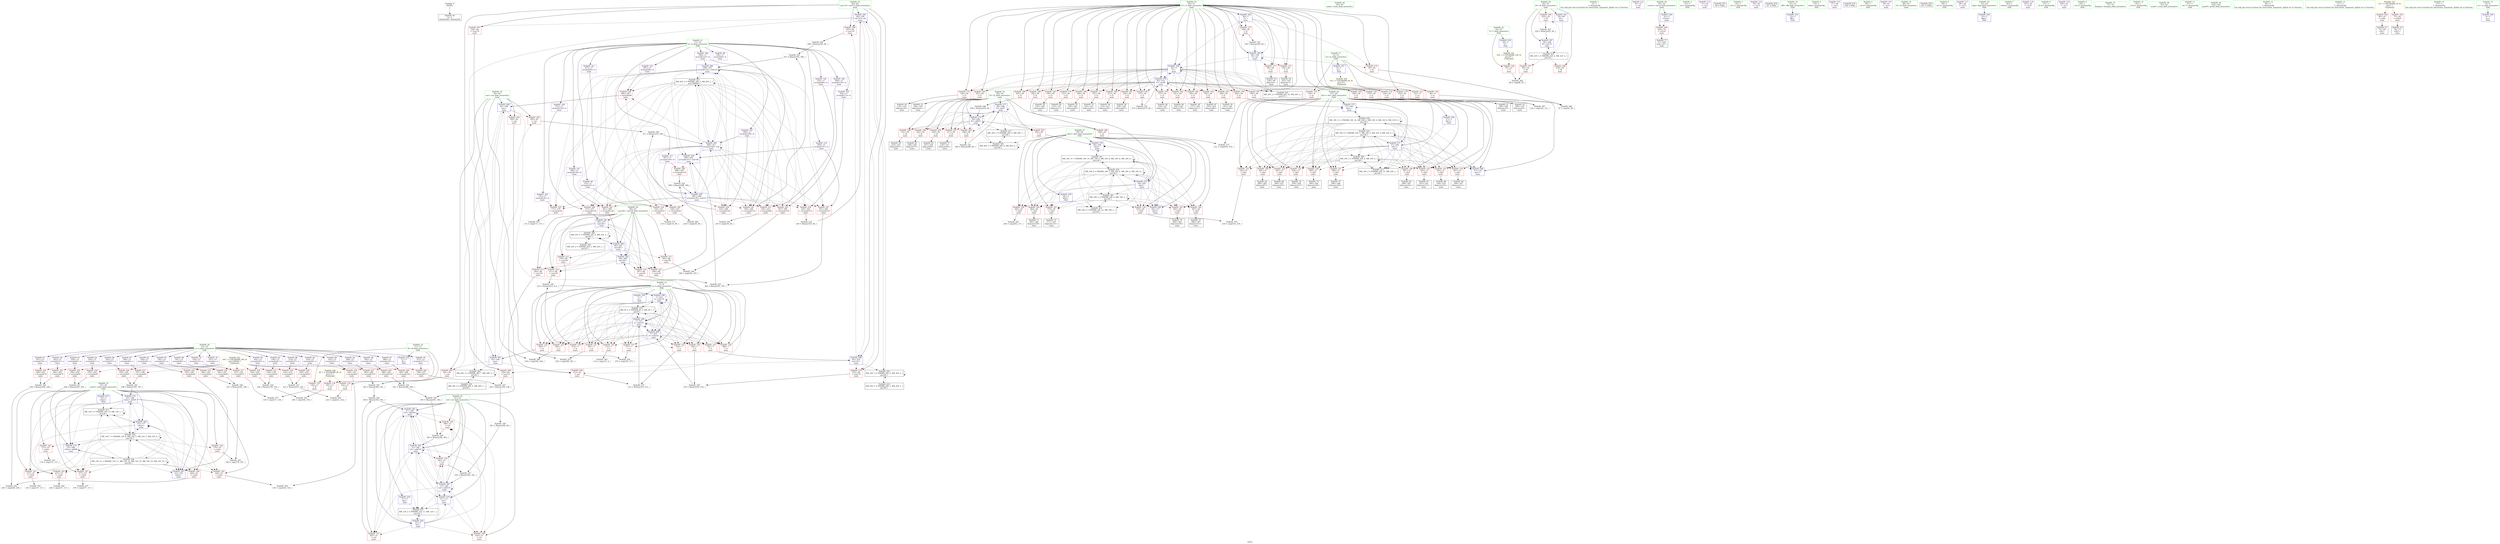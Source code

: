 digraph "SVFG" {
	label="SVFG";

	Node0x5567176ceb60 [shape=record,color=grey,label="{NodeID: 0\nNullPtr}"];
	Node0x5567176ceb60 -> Node0x5567176ce0c0[style=solid];
	Node0x55671770ecf0 [shape=record,color=grey,label="{NodeID: 360\n238 = cmp(237, 117, )\n}"];
	Node0x556717708fc0 [shape=record,color=blue,label="{NodeID: 277\n58\<--269\nl2\<--inc87\nmain\n}"];
	Node0x556717708fc0 -> Node0x5567176fce20[style=dashed];
	Node0x556717708fc0 -> Node0x5567176fcef0[style=dashed];
	Node0x556717708fc0 -> Node0x5567176fcfc0[style=dashed];
	Node0x556717708fc0 -> Node0x5567176fd090[style=dashed];
	Node0x556717708fc0 -> Node0x5567176fd160[style=dashed];
	Node0x556717708fc0 -> Node0x5567176fd230[style=dashed];
	Node0x556717708fc0 -> Node0x5567176fd300[style=dashed];
	Node0x556717708fc0 -> Node0x556717708c80[style=dashed];
	Node0x556717708fc0 -> Node0x556717708fc0[style=dashed];
	Node0x556717708fc0 -> Node0x556717721c30[style=dashed];
	Node0x556717708fc0 -> Node0x55671772ea40[style=dashed];
	Node0x5567176fcc80 [shape=record,color=red,label="{NodeID: 194\n262\<--56\n\<--l1\nmain\n}"];
	Node0x5567176fcc80 -> Node0x556717708e20[style=solid];
	Node0x5567176fa1f0 [shape=record,color=purple,label="{NodeID: 111\n407\<--17\narrayidx150\<--b\nmain\n}"];
	Node0x5567176fa1f0 -> Node0x5567177076b0[style=solid];
	Node0x5567176fa1f0 -> Node0x556717709e60[style=solid];
	Node0x5567176c8a70 [shape=record,color=green,label="{NodeID: 28\n49\<--50\nmain\<--main_field_insensitive\n}"];
	Node0x5567176fe340 [shape=record,color=red,label="{NodeID: 222\n163\<--162\n\<--arrayidx30\nmain\n}"];
	Node0x5567176fe340 -> Node0x55671770b6f0[style=solid];
	Node0x5567176ffdf0 [shape=record,color=red,label="{NodeID: 139\n394\<--21\n\<--ret\nmain\n}"];
	Node0x5567176ffdf0 -> Node0x55671770be70[style=solid];
	Node0x5567176faa60 [shape=record,color=black,label="{NodeID: 56\n214\<--213\nidxprom56\<--\nmain\n}"];
	Node0x55671772e540 [shape=record,color=black,label="{NodeID: 416\nMR_24V_2 = PHI(MR_24V_10, MR_24V_1, )\npts\{57 \}\n}"];
	Node0x55671772e540 -> Node0x556717708460[style=dashed];
	Node0x55671770c470 [shape=record,color=grey,label="{NodeID: 333\n326 = Binary(325, 84, )\n}"];
	Node0x55671770c470 -> Node0x556717709640[style=solid];
	Node0x556717707850 [shape=record,color=blue,label="{NodeID: 250\n7\<--5\nn\<--\nGlob }"];
	Node0x556717707850 -> Node0x55671772c740[style=dashed];
	Node0x5567177014b0 [shape=record,color=red,label="{NodeID: 167\n86\<--54\n\<--l0\nmain\n}"];
	Node0x5567177014b0 -> Node0x55671770f2f0[style=solid];
	Node0x5567176fc120 [shape=record,color=purple,label="{NodeID: 84\n181\<--15\narrayidx40\<--a\nmain\n}"];
	Node0x5567176fc120 -> Node0x5567176fe4e0[style=solid];
	Node0x5567176c84d0 [shape=record,color=green,label="{NodeID: 1\n5\<--1\n\<--dummyObj\nCan only get source location for instruction, argument, global var or function.}"];
	Node0x55671770ee70 [shape=record,color=grey,label="{NodeID: 361\n283 = cmp(282, 117, )\n}"];
	Node0x556717709090 [shape=record,color=blue,label="{NodeID: 278\n56\<--274\nl1\<--inc90\nmain\n}"];
	Node0x556717709090 -> Node0x556717701a60[style=dashed];
	Node0x556717709090 -> Node0x556717701b30[style=dashed];
	Node0x556717709090 -> Node0x556717701c00[style=dashed];
	Node0x556717709090 -> Node0x556717701cd0[style=dashed];
	Node0x556717709090 -> Node0x556717701da0[style=dashed];
	Node0x556717709090 -> Node0x556717701e70[style=dashed];
	Node0x556717709090 -> Node0x556717701f40[style=dashed];
	Node0x556717709090 -> Node0x556717702010[style=dashed];
	Node0x556717709090 -> Node0x5567177020e0[style=dashed];
	Node0x556717709090 -> Node0x5567177021b0[style=dashed];
	Node0x556717709090 -> Node0x556717702280[style=dashed];
	Node0x556717709090 -> Node0x556717702350[style=dashed];
	Node0x556717709090 -> Node0x556717702420[style=dashed];
	Node0x556717709090 -> Node0x5567177024f0[style=dashed];
	Node0x556717709090 -> Node0x5567177025c0[style=dashed];
	Node0x556717709090 -> Node0x556717702690[style=dashed];
	Node0x556717709090 -> Node0x556717702760[style=dashed];
	Node0x556717709090 -> Node0x556717702830[style=dashed];
	Node0x556717709090 -> Node0x5567176fcae0[style=dashed];
	Node0x556717709090 -> Node0x5567176fcbb0[style=dashed];
	Node0x556717709090 -> Node0x5567176fcc80[style=dashed];
	Node0x556717709090 -> Node0x5567176fcd50[style=dashed];
	Node0x556717709090 -> Node0x5567177086d0[style=dashed];
	Node0x556717709090 -> Node0x556717709090[style=dashed];
	Node0x556717709090 -> Node0x55671772e540[style=dashed];
	Node0x5567176fcd50 [shape=record,color=red,label="{NodeID: 195\n273\<--56\n\<--l1\nmain\n}"];
	Node0x5567176fcd50 -> Node0x55671770b870[style=solid];
	Node0x5567176fa2c0 [shape=record,color=purple,label="{NodeID: 112\n70\<--31\n\<--.str\nmain\n}"];
	Node0x5567176c8b70 [shape=record,color=green,label="{NodeID: 29\n52\<--53\nretval\<--retval_field_insensitive\nmain\n}"];
	Node0x5567176c8b70 -> Node0x5567177013e0[style=solid];
	Node0x5567176c8b70 -> Node0x5567177081f0[style=solid];
	Node0x5567176fe410 [shape=record,color=red,label="{NodeID: 223\n171\<--170\n\<--arrayidx34\nmain\n}"];
	Node0x5567176fe410 -> Node0x55671770e570[style=solid];
	Node0x5567176ffec0 [shape=record,color=red,label="{NodeID: 140\n419\<--21\n\<--ret\nmain\n}"];
	Node0x5567176fab30 [shape=record,color=black,label="{NodeID: 57\n218\<--217\nidxprom58\<--\nmain\n}"];
	Node0x55671772ea40 [shape=record,color=black,label="{NodeID: 417\nMR_26V_2 = PHI(MR_26V_8, MR_26V_1, )\npts\{59 \}\n}"];
	Node0x55671772ea40 -> Node0x556717721c30[style=dashed];
	Node0x55671770c5f0 [shape=record,color=grey,label="{NodeID: 334\n269 = Binary(268, 84, )\n}"];
	Node0x55671770c5f0 -> Node0x556717708fc0[style=solid];
	Node0x556717707920 [shape=record,color=blue,label="{NodeID: 251\n9\<--5\nm\<--\nGlob }"];
	Node0x556717707920 -> Node0x556717736250[style=dashed];
	Node0x556717701580 [shape=record,color=red,label="{NodeID: 168\n418\<--54\n\<--l0\nmain\n}"];
	Node0x5567176fc1f0 [shape=record,color=purple,label="{NodeID: 85\n185\<--15\narrayidx42\<--a\nmain\n}"];
	Node0x5567176fc1f0 -> Node0x5567176fe5b0[style=solid];
	Node0x5567176ccc20 [shape=record,color=green,label="{NodeID: 2\n31\<--1\n.str\<--dummyObj\nGlob }"];
	Node0x55671770eff0 [shape=record,color=grey,label="{NodeID: 362\n223 = cmp(221, 222, )\n}"];
	Node0x556717709160 [shape=record,color=blue,label="{NodeID: 279\n21\<--117\nret\<--\nmain\n}"];
	Node0x556717709160 -> Node0x5567176ffec0[style=dashed];
	Node0x556717709160 -> Node0x55671772cc40[style=dashed];
	Node0x5567176fce20 [shape=record,color=red,label="{NodeID: 196\n209\<--58\n\<--l2\nmain\n}"];
	Node0x5567176fce20 -> Node0x55671770fd70[style=solid];
	Node0x5567176fa390 [shape=record,color=purple,label="{NodeID: 113\n71\<--33\n\<--.str.1\nmain\n}"];
	Node0x5567176c8c40 [shape=record,color=green,label="{NodeID: 30\n54\<--55\nl0\<--l0_field_insensitive\nmain\n}"];
	Node0x5567176c8c40 -> Node0x5567177014b0[style=solid];
	Node0x5567176c8c40 -> Node0x556717701580[style=solid];
	Node0x5567176c8c40 -> Node0x556717701650[style=solid];
	Node0x5567176c8c40 -> Node0x5567177082c0[style=solid];
	Node0x5567176c8c40 -> Node0x55671770a000[style=solid];
	Node0x55671774f160 [shape=record,color=black,label="{NodeID: 473\n80 = PHI()\n}"];
	Node0x5567176fe4e0 [shape=record,color=red,label="{NodeID: 224\n182\<--181\n\<--arrayidx40\nmain\n}"];
	Node0x5567176fe4e0 -> Node0x55671770daf0[style=solid];
	Node0x5567176fff90 [shape=record,color=red,label="{NodeID: 141\n137\<--25\n\<--value\nmain\n}"];
	Node0x5567176fff90 -> Node0x55671770e3f0[style=solid];
	Node0x5567176fac00 [shape=record,color=black,label="{NodeID: 58\n226\<--225\nidxprom63\<--\nmain\n}"];
	Node0x55671772ef40 [shape=record,color=black,label="{NodeID: 418\nMR_28V_2 = PHI(MR_28V_3, MR_28V_1, )\npts\{63 \}\n}"];
	Node0x55671772ef40 -> Node0x556717703520[style=dashed];
	Node0x55671770c770 [shape=record,color=grey,label="{NodeID: 335\n315 = Binary(314, 313, )\n}"];
	Node0x55671770c770 -> Node0x556717709570[style=solid];
	Node0x5567177079f0 [shape=record,color=blue,label="{NodeID: 252\n11\<--5\nB\<--\nGlob }"];
	Node0x5567177079f0 -> Node0x556717736330[style=dashed];
	Node0x556717701650 [shape=record,color=red,label="{NodeID: 169\n425\<--54\n\<--l0\nmain\n}"];
	Node0x556717701650 -> Node0x55671770b570[style=solid];
	Node0x5567176fc2c0 [shape=record,color=purple,label="{NodeID: 86\n192\<--15\narrayidx47\<--a\nmain\n}"];
	Node0x5567176fc2c0 -> Node0x5567176fe680[style=solid];
	Node0x5567176f9230 [shape=record,color=green,label="{NodeID: 3\n33\<--1\n.str.1\<--dummyObj\nGlob }"];
	Node0x55671770f170 [shape=record,color=grey,label="{NodeID: 363\n188 = cmp(178, 187, )\n}"];
	Node0x556717709230 [shape=record,color=blue,label="{NodeID: 280\n62\<--288\ncan\<--\nmain\n}"];
	Node0x556717709230 -> Node0x5567176fd3d0[style=dashed];
	Node0x556717709230 -> Node0x5567176fd4a0[style=dashed];
	Node0x556717709230 -> Node0x5567176fd570[style=dashed];
	Node0x556717709230 -> Node0x5567176fd640[style=dashed];
	Node0x556717709230 -> Node0x556717709300[style=dashed];
	Node0x556717709230 -> Node0x556717703520[style=dashed];
	Node0x5567176fcef0 [shape=record,color=red,label="{NodeID: 197\n217\<--58\n\<--l2\nmain\n}"];
	Node0x5567176fcef0 -> Node0x5567176fab30[style=solid];
	Node0x5567176fa460 [shape=record,color=purple,label="{NodeID: 114\n76\<--36\n\<--.str.2\nmain\n}"];
	Node0x5567176cd8e0 [shape=record,color=green,label="{NodeID: 31\n56\<--57\nl1\<--l1_field_insensitive\nmain\n}"];
	Node0x5567176cd8e0 -> Node0x556717701720[style=solid];
	Node0x5567176cd8e0 -> Node0x5567177017f0[style=solid];
	Node0x5567176cd8e0 -> Node0x5567177018c0[style=solid];
	Node0x5567176cd8e0 -> Node0x556717701990[style=solid];
	Node0x5567176cd8e0 -> Node0x556717701a60[style=solid];
	Node0x5567176cd8e0 -> Node0x556717701b30[style=solid];
	Node0x5567176cd8e0 -> Node0x556717701c00[style=solid];
	Node0x5567176cd8e0 -> Node0x556717701cd0[style=solid];
	Node0x5567176cd8e0 -> Node0x556717701da0[style=solid];
	Node0x5567176cd8e0 -> Node0x556717701e70[style=solid];
	Node0x5567176cd8e0 -> Node0x556717701f40[style=solid];
	Node0x5567176cd8e0 -> Node0x556717702010[style=solid];
	Node0x5567176cd8e0 -> Node0x5567177020e0[style=solid];
	Node0x5567176cd8e0 -> Node0x5567177021b0[style=solid];
	Node0x5567176cd8e0 -> Node0x556717702280[style=solid];
	Node0x5567176cd8e0 -> Node0x556717702350[style=solid];
	Node0x5567176cd8e0 -> Node0x556717702420[style=solid];
	Node0x5567176cd8e0 -> Node0x5567177024f0[style=solid];
	Node0x5567176cd8e0 -> Node0x5567177025c0[style=solid];
	Node0x5567176cd8e0 -> Node0x556717702690[style=solid];
	Node0x5567176cd8e0 -> Node0x556717702760[style=solid];
	Node0x5567176cd8e0 -> Node0x556717702830[style=solid];
	Node0x5567176cd8e0 -> Node0x5567176fcae0[style=solid];
	Node0x5567176cd8e0 -> Node0x5567176fcbb0[style=solid];
	Node0x5567176cd8e0 -> Node0x5567176fcc80[style=solid];
	Node0x5567176cd8e0 -> Node0x5567176fcd50[style=solid];
	Node0x5567176cd8e0 -> Node0x556717708460[style=solid];
	Node0x5567176cd8e0 -> Node0x556717708530[style=solid];
	Node0x5567176cd8e0 -> Node0x5567177086d0[style=solid];
	Node0x5567176cd8e0 -> Node0x556717709090[style=solid];
	Node0x55671774eb50 [shape=record,color=black,label="{NodeID: 474\n91 = PHI()\n}"];
	Node0x5567176fe5b0 [shape=record,color=red,label="{NodeID: 225\n186\<--185\n\<--arrayidx42\nmain\n}"];
	Node0x5567176fe5b0 -> Node0x55671770daf0[style=solid];
	Node0x556717700060 [shape=record,color=red,label="{NodeID: 142\n140\<--25\n\<--value\nmain\n}"];
	Node0x556717700060 -> Node0x55671770e6f0[style=solid];
	Node0x5567176facd0 [shape=record,color=black,label="{NodeID: 59\n232\<--231\nidxprom67\<--\nmain\n}"];
	Node0x55671772f440 [shape=record,color=black,label="{NodeID: 419\nMR_30V_2 = PHI(MR_30V_3, MR_30V_1, )\npts\{65 \}\n}"];
	Node0x55671772f440 -> Node0x556717703610[style=dashed];
	Node0x55671770c8f0 [shape=record,color=grey,label="{NodeID: 336\n346 = Binary(345, 84, )\n}"];
	Node0x55671770c8f0 -> Node0x55671770d070[style=solid];
	Node0x556717707af0 [shape=record,color=blue,label="{NodeID: 253\n13\<--5\nBB\<--\nGlob }"];
	Node0x556717701720 [shape=record,color=red,label="{NodeID: 170\n95\<--56\n\<--l1\nmain\n}"];
	Node0x556717701720 -> Node0x55671770f5f0[style=solid];
	Node0x5567176fc390 [shape=record,color=purple,label="{NodeID: 87\n196\<--15\narrayidx49\<--a\nmain\n}"];
	Node0x5567176fc390 -> Node0x5567176fe750[style=solid];
	Node0x5567176cc5d0 [shape=record,color=green,label="{NodeID: 4\n35\<--1\nstdin\<--dummyObj\nGlob }"];
	Node0x55671770f2f0 [shape=record,color=grey,label="{NodeID: 364\n88 = cmp(86, 87, )\n}"];
	Node0x556717709300 [shape=record,color=blue,label="{NodeID: 281\n62\<--294\ncan\<--\nmain\n}"];
	Node0x556717709300 -> Node0x5567176fd4a0[style=dashed];
	Node0x556717709300 -> Node0x5567176fd570[style=dashed];
	Node0x556717709300 -> Node0x5567176fd640[style=dashed];
	Node0x556717709300 -> Node0x556717703520[style=dashed];
	Node0x5567176fcfc0 [shape=record,color=red,label="{NodeID: 198\n231\<--58\n\<--l2\nmain\n}"];
	Node0x5567176fcfc0 -> Node0x5567176facd0[style=solid];
	Node0x5567176fa530 [shape=record,color=purple,label="{NodeID: 115\n77\<--38\n\<--.str.3\nmain\n}"];
	Node0x5567176cd9b0 [shape=record,color=green,label="{NodeID: 32\n58\<--59\nl2\<--l2_field_insensitive\nmain\n}"];
	Node0x5567176cd9b0 -> Node0x5567176fce20[style=solid];
	Node0x5567176cd9b0 -> Node0x5567176fcef0[style=solid];
	Node0x5567176cd9b0 -> Node0x5567176fcfc0[style=solid];
	Node0x5567176cd9b0 -> Node0x5567176fd090[style=solid];
	Node0x5567176cd9b0 -> Node0x5567176fd160[style=solid];
	Node0x5567176cd9b0 -> Node0x5567176fd230[style=solid];
	Node0x5567176cd9b0 -> Node0x5567176fd300[style=solid];
	Node0x5567176cd9b0 -> Node0x556717708c80[style=solid];
	Node0x5567176cd9b0 -> Node0x556717708fc0[style=solid];
	Node0x55671774ec50 [shape=record,color=black,label="{NodeID: 475\n106 = PHI()\n}"];
	Node0x5567176fe680 [shape=record,color=red,label="{NodeID: 226\n193\<--192\n\<--arrayidx47\nmain\n}"];
	Node0x5567176fe680 -> Node0x55671770d1f0[style=solid];
	Node0x556717700130 [shape=record,color=red,label="{NodeID: 143\n175\<--25\n\<--value\nmain\n}"];
	Node0x556717700130 -> Node0x55671770e270[style=solid];
	Node0x5567176fada0 [shape=record,color=black,label="{NodeID: 60\n242\<--241\nidxprom73\<--\nmain\n}"];
	Node0x55671772f940 [shape=record,color=black,label="{NodeID: 420\nMR_32V_2 = PHI(MR_32V_3, MR_32V_1, )\npts\{67 \}\n}"];
	Node0x55671772f940 -> Node0x556717703b10[style=dashed];
	Node0x55671770ca70 [shape=record,color=grey,label="{NodeID: 337\n343 = Binary(342, 341, )\n}"];
	Node0x55671770ca70 -> Node0x5567177097e0[style=solid];
	Node0x556717707bf0 [shape=record,color=blue,label="{NodeID: 254\n19\<--5\nT\<--\nGlob }"];
	Node0x556717707bf0 -> Node0x556717736410[style=dashed];
	Node0x5567177017f0 [shape=record,color=red,label="{NodeID: 171\n99\<--56\n\<--l1\nmain\n}"];
	Node0x5567177017f0 -> Node0x5567176ce360[style=solid];
	Node0x5567176fc460 [shape=record,color=purple,label="{NodeID: 88\n215\<--15\narrayidx57\<--a\nmain\n}"];
	Node0x5567176fc460 -> Node0x5567176fe820[style=solid];
	Node0x5567176cc660 [shape=record,color=green,label="{NodeID: 5\n36\<--1\n.str.2\<--dummyObj\nGlob }"];
	Node0x55671770f470 [shape=record,color=grey,label="{NodeID: 365\n114 = cmp(113, 5, )\n}"];
	Node0x5567177093d0 [shape=record,color=blue,label="{NodeID: 282\n21\<--304\nret\<--add104\nmain\n}"];
	Node0x5567177093d0 -> Node0x5567176ffc50[style=dashed];
	Node0x5567177093d0 -> Node0x5567176ffd20[style=dashed];
	Node0x5567177093d0 -> Node0x5567176ffdf0[style=dashed];
	Node0x5567177093d0 -> Node0x5567176ffec0[style=dashed];
	Node0x5567177093d0 -> Node0x556717709160[style=dashed];
	Node0x5567177093d0 -> Node0x5567177093d0[style=dashed];
	Node0x5567177093d0 -> Node0x5567177097e0[style=dashed];
	Node0x5567177093d0 -> Node0x556717709cc0[style=dashed];
	Node0x5567177093d0 -> Node0x55671772cc40[style=dashed];
	Node0x5567176fd090 [shape=record,color=red,label="{NodeID: 199\n245\<--58\n\<--l2\nmain\n}"];
	Node0x5567176fd090 -> Node0x5567176fae70[style=solid];
	Node0x5567176feb40 [shape=record,color=purple,label="{NodeID: 116\n79\<--41\n\<--.str.4\nmain\n}"];
	Node0x5567176cda80 [shape=record,color=green,label="{NodeID: 33\n60\<--61\nl3\<--l3_field_insensitive\nmain\n}"];
	Node0x55671774f3a0 [shape=record,color=black,label="{NodeID: 476\n421 = PHI()\n}"];
	Node0x5567176fe750 [shape=record,color=red,label="{NodeID: 227\n197\<--196\n\<--arrayidx49\nmain\n}"];
	Node0x5567176fe750 -> Node0x55671770d1f0[style=solid];
	Node0x556717700200 [shape=record,color=red,label="{NodeID: 144\n178\<--25\n\<--value\nmain\n}"];
	Node0x556717700200 -> Node0x55671770f170[style=solid];
	Node0x5567176fae70 [shape=record,color=black,label="{NodeID: 61\n246\<--245\nidxprom75\<--\nmain\n}"];
	Node0x55671772fe40 [shape=record,color=black,label="{NodeID: 421\nMR_36V_2 = PHI(MR_36V_3, MR_36V_1, )\npts\{180000 \}\n}"];
	Node0x55671772fe40 -> Node0x5567176fe000[style=dashed];
	Node0x55671772fe40 -> Node0x5567176fe410[style=dashed];
	Node0x55671772fe40 -> Node0x5567176fe9c0[style=dashed];
	Node0x55671772fe40 -> Node0x556717706920[style=dashed];
	Node0x55671772fe40 -> Node0x556717706cf0[style=dashed];
	Node0x55671772fe40 -> Node0x556717706e90[style=dashed];
	Node0x55671772fe40 -> Node0x556717706f60[style=dashed];
	Node0x55671772fe40 -> Node0x556717707100[style=dashed];
	Node0x55671772fe40 -> Node0x5567177071d0[style=dashed];
	Node0x55671772fe40 -> Node0x5567177072a0[style=dashed];
	Node0x55671772fe40 -> Node0x556717707370[style=dashed];
	Node0x55671772fe40 -> Node0x5567177075e0[style=dashed];
	Node0x55671772fe40 -> Node0x5567177094a0[style=dashed];
	Node0x55671772fe40 -> Node0x5567177098b0[style=dashed];
	Node0x55671772fe40 -> Node0x556717709d90[style=dashed];
	Node0x55671772fe40 -> Node0x55671772fe40[style=dashed];
	Node0x55671770cbf0 [shape=record,color=grey,label="{NodeID: 338\n341 = Binary(340, 84, )\n}"];
	Node0x55671770cbf0 -> Node0x55671770ca70[style=solid];
	Node0x556717707cf0 [shape=record,color=blue,label="{NodeID: 255\n21\<--5\nret\<--\nGlob }"];
	Node0x556717707cf0 -> Node0x55671772cc40[style=dashed];
	Node0x5567177018c0 [shape=record,color=red,label="{NodeID: 172\n102\<--56\n\<--l1\nmain\n}"];
	Node0x5567177018c0 -> Node0x5567176ce430[style=solid];
	Node0x5567176fc530 [shape=record,color=purple,label="{NodeID: 89\n219\<--15\narrayidx59\<--a\nmain\n}"];
	Node0x5567176fc530 -> Node0x5567176fe8f0[style=solid];
	Node0x5567176ccd20 [shape=record,color=green,label="{NodeID: 6\n38\<--1\n.str.3\<--dummyObj\nGlob }"];
	Node0x55671770f5f0 [shape=record,color=grey,label="{NodeID: 366\n97 = cmp(95, 96, )\n}"];
	Node0x5567177094a0 [shape=record,color=blue,label="{NodeID: 283\n309\<--311\narrayidx106\<--sub\nmain\n}"];
	Node0x5567177094a0 -> Node0x5567176fe000[style=dashed];
	Node0x5567177094a0 -> Node0x5567176fe410[style=dashed];
	Node0x5567177094a0 -> Node0x5567176fe9c0[style=dashed];
	Node0x5567177094a0 -> Node0x556717706920[style=dashed];
	Node0x5567177094a0 -> Node0x556717706cf0[style=dashed];
	Node0x5567177094a0 -> Node0x556717706e90[style=dashed];
	Node0x5567177094a0 -> Node0x556717706f60[style=dashed];
	Node0x5567177094a0 -> Node0x556717707100[style=dashed];
	Node0x5567177094a0 -> Node0x5567177071d0[style=dashed];
	Node0x5567177094a0 -> Node0x5567177072a0[style=dashed];
	Node0x5567177094a0 -> Node0x556717707370[style=dashed];
	Node0x5567177094a0 -> Node0x5567177075e0[style=dashed];
	Node0x5567177094a0 -> Node0x5567177094a0[style=dashed];
	Node0x5567177094a0 -> Node0x5567177098b0[style=dashed];
	Node0x5567177094a0 -> Node0x556717709d90[style=dashed];
	Node0x5567177094a0 -> Node0x55671772fe40[style=dashed];
	Node0x5567176fd160 [shape=record,color=red,label="{NodeID: 200\n256\<--58\n\<--l2\nmain\n}"];
	Node0x5567176fd160 -> Node0x5567176fb010[style=solid];
	Node0x5567176fec10 [shape=record,color=purple,label="{NodeID: 117\n90\<--43\n\<--.str.5\nmain\n}"];
	Node0x5567176cdb50 [shape=record,color=green,label="{NodeID: 34\n62\<--63\ncan\<--can_field_insensitive\nmain\n}"];
	Node0x5567176cdb50 -> Node0x5567176fd3d0[style=solid];
	Node0x5567176cdb50 -> Node0x5567176fd4a0[style=solid];
	Node0x5567176cdb50 -> Node0x5567176fd570[style=solid];
	Node0x5567176cdb50 -> Node0x5567176fd640[style=solid];
	Node0x5567176cdb50 -> Node0x556717709230[style=solid];
	Node0x5567176cdb50 -> Node0x556717709300[style=solid];
	Node0x5567176fe820 [shape=record,color=red,label="{NodeID: 228\n216\<--215\n\<--arrayidx57\nmain\n}"];
	Node0x5567176fe820 -> Node0x55671770bb70[style=solid];
	Node0x5567177002d0 [shape=record,color=red,label="{NodeID: 145\n237\<--25\n\<--value\nmain\n}"];
	Node0x5567177002d0 -> Node0x55671770ecf0[style=solid];
	Node0x5567176faf40 [shape=record,color=black,label="{NodeID: 62\n253\<--252\nidxprom80\<--\nmain\n}"];
	Node0x55671770cd70 [shape=record,color=grey,label="{NodeID: 339\n355 = Binary(354, 353, )\n}"];
	Node0x55671770cd70 -> Node0x556717709980[style=solid];
	Node0x556717707df0 [shape=record,color=blue,label="{NodeID: 256\n23\<--5\nflag\<--\nGlob }"];
	Node0x556717701990 [shape=record,color=red,label="{NodeID: 173\n108\<--56\n\<--l1\nmain\n}"];
	Node0x556717701990 -> Node0x55671770c170[style=solid];
	Node0x5567176fc600 [shape=record,color=purple,label="{NodeID: 90\n243\<--15\narrayidx74\<--a\nmain\n}"];
	Node0x5567176fc600 -> Node0x5567177069b0[style=solid];
	Node0x5567176ccdb0 [shape=record,color=green,label="{NodeID: 7\n40\<--1\nstdout\<--dummyObj\nGlob }"];
	Node0x55671770f770 [shape=record,color=grey,label="{NodeID: 367\n122 = cmp(120, 121, )\n}"];
	Node0x556717709570 [shape=record,color=blue,label="{NodeID: 284\n7\<--315\nn\<--sub107\nmain\n}"];
	Node0x556717709570 -> Node0x5567176fee80[style=dashed];
	Node0x556717709570 -> Node0x5567176fef50[style=dashed];
	Node0x556717709570 -> Node0x5567176ff020[style=dashed];
	Node0x556717709570 -> Node0x5567176ff0f0[style=dashed];
	Node0x556717709570 -> Node0x5567176ff1c0[style=dashed];
	Node0x556717709570 -> Node0x5567176ff290[style=dashed];
	Node0x556717709570 -> Node0x5567176ff360[style=dashed];
	Node0x556717709570 -> Node0x5567176ff430[style=dashed];
	Node0x556717709570 -> Node0x5567176ff500[style=dashed];
	Node0x556717709570 -> Node0x5567176ff5d0[style=dashed];
	Node0x556717709570 -> Node0x556717709570[style=dashed];
	Node0x556717709570 -> Node0x556717709980[style=dashed];
	Node0x556717709570 -> Node0x556717709f30[style=dashed];
	Node0x556717709570 -> Node0x55671772c740[style=dashed];
	Node0x5567176fd230 [shape=record,color=red,label="{NodeID: 201\n264\<--58\n\<--l2\nmain\n}"];
	Node0x5567176fd230 -> Node0x556717708ef0[style=solid];
	Node0x5567176fece0 [shape=record,color=purple,label="{NodeID: 118\n105\<--45\n\<--.str.6\nmain\n}"];
	Node0x5567176cdc20 [shape=record,color=green,label="{NodeID: 35\n64\<--65\ncan110\<--can110_field_insensitive\nmain\n}"];
	Node0x5567176cdc20 -> Node0x5567176fd710[style=solid];
	Node0x5567176cdc20 -> Node0x5567176fd7e0[style=solid];
	Node0x5567176cdc20 -> Node0x5567176fd8b0[style=solid];
	Node0x5567176cdc20 -> Node0x5567176fd980[style=solid];
	Node0x5567176cdc20 -> Node0x556717709640[style=solid];
	Node0x5567176cdc20 -> Node0x556717709710[style=solid];
	Node0x5567176fe8f0 [shape=record,color=red,label="{NodeID: 229\n220\<--219\n\<--arrayidx59\nmain\n}"];
	Node0x5567176fe8f0 -> Node0x55671770bb70[style=solid];
	Node0x5567177003a0 [shape=record,color=red,label="{NodeID: 146\n240\<--25\n\<--value\nmain\n}"];
	Node0x5567177003a0 -> Node0x55671770e9f0[style=solid];
	Node0x5567176fb010 [shape=record,color=black,label="{NodeID: 63\n257\<--256\nidxprom82\<--\nmain\n}"];
	Node0x55671770cef0 [shape=record,color=grey,label="{NodeID: 340\n311 = Binary(310, 306, )\n}"];
	Node0x55671770cef0 -> Node0x5567177094a0[style=solid];
	Node0x556717707ef0 [shape=record,color=blue,label="{NodeID: 257\n25\<--5\nvalue\<--\nGlob }"];
	Node0x556717707ef0 -> Node0x55671772d140[style=dashed];
	Node0x556717701a60 [shape=record,color=red,label="{NodeID: 174\n120\<--56\n\<--l1\nmain\n}"];
	Node0x556717701a60 -> Node0x55671770f770[style=solid];
	Node0x5567176fc6d0 [shape=record,color=purple,label="{NodeID: 91\n247\<--15\narrayidx76\<--a\nmain\n}"];
	Node0x5567176fc6d0 -> Node0x556717706a80[style=solid];
	Node0x5567176cce40 [shape=record,color=green,label="{NodeID: 8\n41\<--1\n.str.4\<--dummyObj\nGlob }"];
	Node0x55671770f8f0 [shape=record,color=grey,label="{NodeID: 368\n229 = cmp(228, 84, )\n}"];
	Node0x556717709640 [shape=record,color=blue,label="{NodeID: 285\n64\<--326\ncan110\<--shr\nmain\n}"];
	Node0x556717709640 -> Node0x5567176fd710[style=dashed];
	Node0x556717709640 -> Node0x5567176fd7e0[style=dashed];
	Node0x556717709640 -> Node0x5567176fd8b0[style=dashed];
	Node0x556717709640 -> Node0x5567176fd980[style=dashed];
	Node0x556717709640 -> Node0x556717709710[style=dashed];
	Node0x556717709640 -> Node0x556717703610[style=dashed];
	Node0x5567176fd300 [shape=record,color=red,label="{NodeID: 202\n268\<--58\n\<--l2\nmain\n}"];
	Node0x5567176fd300 -> Node0x55671770c5f0[style=solid];
	Node0x5567176fedb0 [shape=record,color=purple,label="{NodeID: 119\n420\<--47\n\<--.str.7\nmain\n}"];
	Node0x5567176cdcf0 [shape=record,color=green,label="{NodeID: 36\n66\<--67\ncan126\<--can126_field_insensitive\nmain\n}"];
	Node0x5567176cdcf0 -> Node0x5567176fda50[style=solid];
	Node0x5567176cdcf0 -> Node0x5567176fdb20[style=solid];
	Node0x5567176cdcf0 -> Node0x5567176fdbf0[style=solid];
	Node0x5567176cdcf0 -> Node0x5567176fdcc0[style=solid];
	Node0x5567176cdcf0 -> Node0x5567176fdd90[style=solid];
	Node0x5567176cdcf0 -> Node0x5567176fde60[style=solid];
	Node0x5567176cdcf0 -> Node0x556717709a50[style=solid];
	Node0x5567176cdcf0 -> Node0x556717709b20[style=solid];
	Node0x5567176cdcf0 -> Node0x556717709bf0[style=solid];
	Node0x5567176fe9c0 [shape=record,color=red,label="{NodeID: 230\n228\<--227\n\<--arrayidx64\nmain\n}"];
	Node0x5567176fe9c0 -> Node0x55671770f8f0[style=solid];
	Node0x556717700470 [shape=record,color=red,label="{NodeID: 147\n277\<--25\n\<--value\nmain\n}"];
	Node0x556717700470 -> Node0x55671770e870[style=solid];
	Node0x5567176fb0e0 [shape=record,color=black,label="{NodeID: 64\n286\<--285\nidxprom97\<--\nmain\n}"];
	Node0x55671770d070 [shape=record,color=grey,label="{NodeID: 341\n351 = Binary(350, 346, )\n}"];
	Node0x55671770d070 -> Node0x5567177098b0[style=solid];
	Node0x556717707ff0 [shape=record,color=blue,label="{NodeID: 258\n27\<--5\nidx1\<--\nGlob }"];
	Node0x556717707ff0 -> Node0x55671772d640[style=dashed];
	Node0x556717701b30 [shape=record,color=red,label="{NodeID: 175\n124\<--56\n\<--l1\nmain\n}"];
	Node0x556717701b30 -> Node0x5567176ce500[style=solid];
	Node0x5567176fc7a0 [shape=record,color=purple,label="{NodeID: 92\n254\<--15\narrayidx81\<--a\nmain\n}"];
	Node0x5567176fc7a0 -> Node0x556717706b50[style=solid];
	Node0x5567176c7750 [shape=record,color=green,label="{NodeID: 9\n43\<--1\n.str.5\<--dummyObj\nGlob }"];
	Node0x55671770fa70 [shape=record,color=grey,label="{NodeID: 369\n330 = cmp(328, 329, )\n}"];
	Node0x556717709710 [shape=record,color=blue,label="{NodeID: 286\n64\<--332\ncan110\<--\nmain\n}"];
	Node0x556717709710 -> Node0x5567176fd7e0[style=dashed];
	Node0x556717709710 -> Node0x5567176fd8b0[style=dashed];
	Node0x556717709710 -> Node0x5567176fd980[style=dashed];
	Node0x556717709710 -> Node0x556717703610[style=dashed];
	Node0x5567176fd3d0 [shape=record,color=red,label="{NodeID: 203\n290\<--62\n\<--can\nmain\n}"];
	Node0x5567176fd3d0 -> Node0x55671770df70[style=solid];
	Node0x5567176fee80 [shape=record,color=red,label="{NodeID: 120\n113\<--7\n\<--n\nmain\n}"];
	Node0x5567176fee80 -> Node0x55671770f470[style=solid];
	Node0x5567176cddc0 [shape=record,color=green,label="{NodeID: 37\n73\<--74\nfreopen\<--freopen_field_insensitive\n}"];
	Node0x556717706920 [shape=record,color=red,label="{NodeID: 231\n234\<--233\n\<--arrayidx68\nmain\n}"];
	Node0x556717706920 -> Node0x55671770eb70[style=solid];
	Node0x556717700540 [shape=record,color=red,label="{NodeID: 148\n285\<--27\n\<--idx1\nmain\n}"];
	Node0x556717700540 -> Node0x5567176fb0e0[style=solid];
	Node0x5567176fb1b0 [shape=record,color=black,label="{NodeID: 65\n298\<--297\nidxprom102\<--\nmain\n}"];
	Node0x55671770d1f0 [shape=record,color=grey,label="{NodeID: 342\n198 = Binary(193, 197, )\n}"];
	Node0x55671770d1f0 -> Node0x556717708a10[style=solid];
	Node0x5567177080f0 [shape=record,color=blue,label="{NodeID: 259\n29\<--5\nidx2\<--\nGlob }"];
	Node0x5567177080f0 -> Node0x55671772db40[style=dashed];
	Node0x556717701c00 [shape=record,color=red,label="{NodeID: 176\n131\<--56\n\<--l1\nmain\n}"];
	Node0x556717701c00 -> Node0x5567176ce5d0[style=solid];
	Node0x5567176fc870 [shape=record,color=purple,label="{NodeID: 93\n258\<--15\narrayidx83\<--a\nmain\n}"];
	Node0x5567176fc870 -> Node0x556717706c20[style=solid];
	Node0x5567176c77e0 [shape=record,color=green,label="{NodeID: 10\n45\<--1\n.str.6\<--dummyObj\nGlob }"];
	Node0x556717736e90 [shape=record,color=yellow,style=double,label="{NodeID: 453\n34V_1 = ENCHI(MR_34V_0)\npts\{160000 \}\nFun[main]}"];
	Node0x556717736e90 -> Node0x5567176fdf30[style=dashed];
	Node0x556717736e90 -> Node0x5567176fe0d0[style=dashed];
	Node0x556717736e90 -> Node0x5567176fe1a0[style=dashed];
	Node0x556717736e90 -> Node0x5567176fe270[style=dashed];
	Node0x556717736e90 -> Node0x5567176fe340[style=dashed];
	Node0x556717736e90 -> Node0x5567176fe4e0[style=dashed];
	Node0x556717736e90 -> Node0x5567176fe5b0[style=dashed];
	Node0x556717736e90 -> Node0x5567176fe680[style=dashed];
	Node0x556717736e90 -> Node0x5567176fe750[style=dashed];
	Node0x556717736e90 -> Node0x5567176fe820[style=dashed];
	Node0x556717736e90 -> Node0x5567176fe8f0[style=dashed];
	Node0x556717736e90 -> Node0x5567177069b0[style=dashed];
	Node0x556717736e90 -> Node0x556717706a80[style=dashed];
	Node0x556717736e90 -> Node0x556717706b50[style=dashed];
	Node0x556717736e90 -> Node0x556717706c20[style=dashed];
	Node0x556717736e90 -> Node0x556717706dc0[style=dashed];
	Node0x556717736e90 -> Node0x556717707030[style=dashed];
	Node0x556717736e90 -> Node0x556717707440[style=dashed];
	Node0x556717736e90 -> Node0x556717707510[style=dashed];
	Node0x55671770fbf0 [shape=record,color=grey,label="{NodeID: 370\n320 = cmp(318, 319, )\n}"];
	Node0x5567177097e0 [shape=record,color=blue,label="{NodeID: 287\n21\<--343\nret\<--add119\nmain\n}"];
	Node0x5567177097e0 -> Node0x5567176ffc50[style=dashed];
	Node0x5567177097e0 -> Node0x5567176ffd20[style=dashed];
	Node0x5567177097e0 -> Node0x5567176ffdf0[style=dashed];
	Node0x5567177097e0 -> Node0x5567176ffec0[style=dashed];
	Node0x5567177097e0 -> Node0x556717709160[style=dashed];
	Node0x5567177097e0 -> Node0x5567177093d0[style=dashed];
	Node0x5567177097e0 -> Node0x5567177097e0[style=dashed];
	Node0x5567177097e0 -> Node0x556717709cc0[style=dashed];
	Node0x5567177097e0 -> Node0x55671772cc40[style=dashed];
	Node0x5567176fd4a0 [shape=record,color=red,label="{NodeID: 204\n301\<--62\n\<--can\nmain\n}"];
	Node0x5567176fd4a0 -> Node0x55671770d670[style=solid];
	Node0x5567176fef50 [shape=record,color=red,label="{NodeID: 121\n291\<--7\n\<--n\nmain\n}"];
	Node0x5567176fef50 -> Node0x55671770df70[style=solid];
	Node0x5567176cdec0 [shape=record,color=green,label="{NodeID: 38\n81\<--82\nscanf\<--scanf_field_insensitive\n}"];
	Node0x5567177069b0 [shape=record,color=red,label="{NodeID: 232\n244\<--243\n\<--arrayidx74\nmain\n}"];
	Node0x5567177069b0 -> Node0x55671770b9f0[style=solid];
	Node0x556717700610 [shape=record,color=red,label="{NodeID: 149\n297\<--27\n\<--idx1\nmain\n}"];
	Node0x556717700610 -> Node0x5567176fb1b0[style=solid];
	Node0x5567176fb280 [shape=record,color=black,label="{NodeID: 66\n308\<--307\nidxprom105\<--\nmain\n}"];
	Node0x55671770d370 [shape=record,color=grey,label="{NodeID: 343\n402 = Binary(401, 397, )\n}"];
	Node0x55671770d370 -> Node0x556717709d90[style=solid];
	Node0x5567177081f0 [shape=record,color=blue,label="{NodeID: 260\n52\<--5\nretval\<--\nmain\n}"];
	Node0x5567177081f0 -> Node0x5567177013e0[style=dashed];
	Node0x556717701cd0 [shape=record,color=red,label="{NodeID: 177\n141\<--56\n\<--l1\nmain\n}"];
	Node0x556717701cd0 -> Node0x5567176f9530[style=solid];
	Node0x5567176fc940 [shape=record,color=purple,label="{NodeID: 94\n299\<--15\narrayidx103\<--a\nmain\n}"];
	Node0x5567176fc940 -> Node0x556717706dc0[style=solid];
	Node0x5567176c7870 [shape=record,color=green,label="{NodeID: 11\n47\<--1\n.str.7\<--dummyObj\nGlob }"];
	Node0x55671770fd70 [shape=record,color=grey,label="{NodeID: 371\n211 = cmp(209, 210, )\n}"];
	Node0x5567177098b0 [shape=record,color=blue,label="{NodeID: 288\n349\<--351\narrayidx122\<--sub123\nmain\n}"];
	Node0x5567177098b0 -> Node0x5567176fe000[style=dashed];
	Node0x5567177098b0 -> Node0x5567176fe410[style=dashed];
	Node0x5567177098b0 -> Node0x5567176fe9c0[style=dashed];
	Node0x5567177098b0 -> Node0x556717706920[style=dashed];
	Node0x5567177098b0 -> Node0x556717706cf0[style=dashed];
	Node0x5567177098b0 -> Node0x556717706e90[style=dashed];
	Node0x5567177098b0 -> Node0x556717706f60[style=dashed];
	Node0x5567177098b0 -> Node0x556717707100[style=dashed];
	Node0x5567177098b0 -> Node0x5567177071d0[style=dashed];
	Node0x5567177098b0 -> Node0x5567177072a0[style=dashed];
	Node0x5567177098b0 -> Node0x556717707370[style=dashed];
	Node0x5567177098b0 -> Node0x5567177075e0[style=dashed];
	Node0x5567177098b0 -> Node0x5567177094a0[style=dashed];
	Node0x5567177098b0 -> Node0x5567177098b0[style=dashed];
	Node0x5567177098b0 -> Node0x556717709d90[style=dashed];
	Node0x5567177098b0 -> Node0x55671772fe40[style=dashed];
	Node0x5567176fd570 [shape=record,color=red,label="{NodeID: 205\n306\<--62\n\<--can\nmain\n}"];
	Node0x5567176fd570 -> Node0x55671770cef0[style=solid];
	Node0x5567176ff020 [shape=record,color=red,label="{NodeID: 122\n294\<--7\n\<--n\nmain\n}"];
	Node0x5567176ff020 -> Node0x556717709300[style=solid];
	Node0x5567176cdfc0 [shape=record,color=green,label="{NodeID: 39\n422\<--423\nprintf\<--printf_field_insensitive\n}"];
	Node0x556717706a80 [shape=record,color=red,label="{NodeID: 233\n248\<--247\n\<--arrayidx76\nmain\n}"];
	Node0x556717706a80 -> Node0x55671770b9f0[style=solid];
	Node0x5567177006e0 [shape=record,color=red,label="{NodeID: 150\n307\<--27\n\<--idx1\nmain\n}"];
	Node0x5567177006e0 -> Node0x5567176fb280[style=solid];
	Node0x5567176fb350 [shape=record,color=black,label="{NodeID: 67\n323\<--322\nidxprom111\<--\nmain\n}"];
	Node0x55671770d4f0 [shape=record,color=grey,label="{NodeID: 344\n304 = Binary(303, 302, )\n}"];
	Node0x55671770d4f0 -> Node0x5567177093d0[style=solid];
	Node0x5567177082c0 [shape=record,color=blue,label="{NodeID: 261\n54\<--84\nl0\<--\nmain\n}"];
	Node0x5567177082c0 -> Node0x55671772e040[style=dashed];
	Node0x556717701da0 [shape=record,color=red,label="{NodeID: 178\n147\<--56\n\<--l1\nmain\n}"];
	Node0x556717701da0 -> Node0x5567176fa5e0[style=solid];
	Node0x5567176fca10 [shape=record,color=purple,label="{NodeID: 95\n337\<--15\narrayidx117\<--a\nmain\n}"];
	Node0x5567176fca10 -> Node0x556717707030[style=solid];
	Node0x5567176c7940 [shape=record,color=green,label="{NodeID: 12\n84\<--1\n\<--dummyObj\nCan only get source location for instruction, argument, global var or function.}"];
	Node0x55671770fef0 [shape=record,color=grey,label="{NodeID: 372\n135 = cmp(134, 84, )\n}"];
	Node0x556717709980 [shape=record,color=blue,label="{NodeID: 289\n7\<--355\nn\<--sub124\nmain\n}"];
	Node0x556717709980 -> Node0x5567176fee80[style=dashed];
	Node0x556717709980 -> Node0x5567176fef50[style=dashed];
	Node0x556717709980 -> Node0x5567176ff020[style=dashed];
	Node0x556717709980 -> Node0x5567176ff0f0[style=dashed];
	Node0x556717709980 -> Node0x5567176ff1c0[style=dashed];
	Node0x556717709980 -> Node0x5567176ff290[style=dashed];
	Node0x556717709980 -> Node0x5567176ff360[style=dashed];
	Node0x556717709980 -> Node0x5567176ff430[style=dashed];
	Node0x556717709980 -> Node0x5567176ff500[style=dashed];
	Node0x556717709980 -> Node0x5567176ff5d0[style=dashed];
	Node0x556717709980 -> Node0x556717709570[style=dashed];
	Node0x556717709980 -> Node0x556717709980[style=dashed];
	Node0x556717709980 -> Node0x556717709f30[style=dashed];
	Node0x556717709980 -> Node0x55671772c740[style=dashed];
	Node0x5567176fd640 [shape=record,color=red,label="{NodeID: 206\n313\<--62\n\<--can\nmain\n}"];
	Node0x5567176fd640 -> Node0x55671770c770[style=solid];
	Node0x5567176ff0f0 [shape=record,color=red,label="{NodeID: 123\n314\<--7\n\<--n\nmain\n}"];
	Node0x5567176ff0f0 -> Node0x55671770c770[style=solid];
	Node0x5567176ce0c0 [shape=record,color=black,label="{NodeID: 40\n2\<--3\ndummyVal\<--dummyVal\n}"];
	Node0x556717706b50 [shape=record,color=red,label="{NodeID: 234\n255\<--254\n\<--arrayidx81\nmain\n}"];
	Node0x556717706b50 -> Node0x55671770b270[style=solid];
	Node0x5567177007b0 [shape=record,color=red,label="{NodeID: 151\n318\<--27\n\<--idx1\nmain\n}"];
	Node0x5567177007b0 -> Node0x55671770fbf0[style=solid];
	Node0x5567176fb420 [shape=record,color=black,label="{NodeID: 68\n336\<--335\nidxprom116\<--\nmain\n}"];
	Node0x55671770d670 [shape=record,color=grey,label="{NodeID: 345\n302 = Binary(300, 301, )\n}"];
	Node0x55671770d670 -> Node0x55671770d4f0[style=solid];
	Node0x556717708390 [shape=record,color=blue,label="{NodeID: 262\n21\<--5\nret\<--\nmain\n}"];
	Node0x556717708390 -> Node0x5567176ffc50[style=dashed];
	Node0x556717708390 -> Node0x5567176ffd20[style=dashed];
	Node0x556717708390 -> Node0x5567176ffdf0[style=dashed];
	Node0x556717708390 -> Node0x5567176ffec0[style=dashed];
	Node0x556717708390 -> Node0x556717709160[style=dashed];
	Node0x556717708390 -> Node0x5567177093d0[style=dashed];
	Node0x556717708390 -> Node0x5567177097e0[style=dashed];
	Node0x556717708390 -> Node0x556717709cc0[style=dashed];
	Node0x556717708390 -> Node0x55671772cc40[style=dashed];
	Node0x556717701e70 [shape=record,color=red,label="{NodeID: 179\n152\<--56\n\<--l1\nmain\n}"];
	Node0x556717701e70 -> Node0x556717708870[style=solid];
	Node0x5567176f95c0 [shape=record,color=purple,label="{NodeID: 96\n385\<--15\narrayidx140\<--a\nmain\n}"];
	Node0x5567176f95c0 -> Node0x556717707440[style=solid];
	Node0x5567176ccf90 [shape=record,color=green,label="{NodeID: 13\n117\<--1\n\<--dummyObj\nCan only get source location for instruction, argument, global var or function.}"];
	Node0x556717710070 [shape=record,color=grey,label="{NodeID: 373\n129 = cmp(127, 128, )\n}"];
	Node0x556717709a50 [shape=record,color=blue,label="{NodeID: 290\n66\<--361\ncan126\<--\nmain\n}"];
	Node0x556717709a50 -> Node0x5567176fda50[style=dashed];
	Node0x556717709a50 -> Node0x5567176fdb20[style=dashed];
	Node0x556717709a50 -> Node0x5567176fdbf0[style=dashed];
	Node0x556717709a50 -> Node0x5567176fdcc0[style=dashed];
	Node0x556717709a50 -> Node0x5567176fdd90[style=dashed];
	Node0x556717709a50 -> Node0x5567176fde60[style=dashed];
	Node0x556717709a50 -> Node0x556717709b20[style=dashed];
	Node0x556717709a50 -> Node0x556717709bf0[style=dashed];
	Node0x556717709a50 -> Node0x556717703b10[style=dashed];
	Node0x5567176fd710 [shape=record,color=red,label="{NodeID: 207\n328\<--64\n\<--can110\nmain\n}"];
	Node0x5567176fd710 -> Node0x55671770fa70[style=solid];
	Node0x5567176ff1c0 [shape=record,color=red,label="{NodeID: 124\n329\<--7\n\<--n\nmain\n}"];
	Node0x5567176ff1c0 -> Node0x55671770fa70[style=solid];
	Node0x5567176ce1c0 [shape=record,color=black,label="{NodeID: 41\n72\<--69\ncall\<--\nmain\n}"];
	Node0x556717706c20 [shape=record,color=red,label="{NodeID: 235\n259\<--258\n\<--arrayidx83\nmain\n}"];
	Node0x556717706c20 -> Node0x55671770b270[style=solid];
	Node0x556717700880 [shape=record,color=red,label="{NodeID: 152\n322\<--27\n\<--idx1\nmain\n}"];
	Node0x556717700880 -> Node0x5567176fb350[style=solid];
	Node0x5567176fb4f0 [shape=record,color=black,label="{NodeID: 69\n348\<--347\nidxprom121\<--\nmain\n}"];
	Node0x556717732640 [shape=record,color=black,label="{NodeID: 429\nMR_14V_12 = PHI(MR_14V_11, MR_14V_10, MR_14V_10, MR_14V_10, MR_14V_10, )\npts\{26 \}\n}"];
	Node0x556717732640 -> Node0x5567176fff90[style=dashed];
	Node0x556717732640 -> Node0x556717700060[style=dashed];
	Node0x556717732640 -> Node0x5567177002d0[style=dashed];
	Node0x556717732640 -> Node0x5567177003a0[style=dashed];
	Node0x556717732640 -> Node0x556717700470[style=dashed];
	Node0x556717732640 -> Node0x556717708600[style=dashed];
	Node0x556717732640 -> Node0x5567177087a0[style=dashed];
	Node0x556717732640 -> Node0x556717708d50[style=dashed];
	Node0x556717732640 -> Node0x55671772d140[style=dashed];
	Node0x556717732640 -> Node0x556717732640[style=dashed];
	Node0x556717732640 -> Node0x556717702d10[style=dashed];
	Node0x55671770d7f0 [shape=record,color=grey,label="{NodeID: 346\n206 = Binary(205, 84, )\n}"];
	Node0x55671770d7f0 -> Node0x556717708c80[style=solid];
	Node0x556717708460 [shape=record,color=blue,label="{NodeID: 263\n56\<--5\nl1\<--\nmain\n}"];
	Node0x556717708460 -> Node0x556717701720[style=dashed];
	Node0x556717708460 -> Node0x5567177017f0[style=dashed];
	Node0x556717708460 -> Node0x5567177018c0[style=dashed];
	Node0x556717708460 -> Node0x556717701990[style=dashed];
	Node0x556717708460 -> Node0x556717708530[style=dashed];
	Node0x556717708460 -> Node0x5567177086d0[style=dashed];
	Node0x556717708460 -> Node0x55671772e540[style=dashed];
	Node0x556717701f40 [shape=record,color=red,label="{NodeID: 180\n156\<--56\n\<--l1\nmain\n}"];
	Node0x556717701f40 -> Node0x5567176fa670[style=solid];
	Node0x5567176f9690 [shape=record,color=purple,label="{NodeID: 97\n389\<--15\narrayidx142\<--a\nmain\n}"];
	Node0x5567176f9690 -> Node0x556717707510[style=solid];
	Node0x5567176cd090 [shape=record,color=green,label="{NodeID: 14\n173\<--1\n\<--dummyObj\nCan only get source location for instruction, argument, global var or function.}"];
	Node0x556717709b20 [shape=record,color=blue,label="{NodeID: 291\n66\<--373\ncan126\<--\nmain\n}"];
	Node0x556717709b20 -> Node0x5567176fdb20[style=dashed];
	Node0x556717709b20 -> Node0x5567176fdbf0[style=dashed];
	Node0x556717709b20 -> Node0x5567176fdcc0[style=dashed];
	Node0x556717709b20 -> Node0x5567176fdd90[style=dashed];
	Node0x556717709b20 -> Node0x5567176fde60[style=dashed];
	Node0x556717709b20 -> Node0x556717709bf0[style=dashed];
	Node0x556717709b20 -> Node0x556717703b10[style=dashed];
	Node0x5567176fd7e0 [shape=record,color=red,label="{NodeID: 208\n339\<--64\n\<--can110\nmain\n}"];
	Node0x5567176fd7e0 -> Node0x55671770d970[style=solid];
	Node0x5567176ff290 [shape=record,color=red,label="{NodeID: 125\n332\<--7\n\<--n\nmain\n}"];
	Node0x5567176ff290 -> Node0x556717709710[style=solid];
	Node0x5567176ce290 [shape=record,color=black,label="{NodeID: 42\n78\<--75\ncall1\<--\nmain\n}"];
	Node0x556717706cf0 [shape=record,color=red,label="{NodeID: 236\n288\<--287\n\<--arrayidx98\nmain\n}"];
	Node0x556717706cf0 -> Node0x556717709230[style=solid];
	Node0x556717700950 [shape=record,color=red,label="{NodeID: 153\n335\<--27\n\<--idx1\nmain\n}"];
	Node0x556717700950 -> Node0x5567176fb420[style=solid];
	Node0x5567176fb5c0 [shape=record,color=black,label="{NodeID: 70\n359\<--358\nidxprom127\<--\nmain\n}"];
	Node0x556717732b40 [shape=record,color=black,label="{NodeID: 430\nMR_16V_11 = PHI(MR_16V_10, MR_16V_9, MR_16V_9, MR_16V_9, MR_16V_9, )\npts\{28 \}\n}"];
	Node0x556717732b40 -> Node0x556717700540[style=dashed];
	Node0x556717732b40 -> Node0x556717700610[style=dashed];
	Node0x556717732b40 -> Node0x5567177006e0[style=dashed];
	Node0x556717732b40 -> Node0x5567177007b0[style=dashed];
	Node0x556717732b40 -> Node0x556717700880[style=dashed];
	Node0x556717732b40 -> Node0x556717700950[style=dashed];
	Node0x556717732b40 -> Node0x556717700a20[style=dashed];
	Node0x556717732b40 -> Node0x556717700af0[style=dashed];
	Node0x556717732b40 -> Node0x556717700bc0[style=dashed];
	Node0x556717732b40 -> Node0x556717700c90[style=dashed];
	Node0x556717732b40 -> Node0x556717708870[style=dashed];
	Node0x556717732b40 -> Node0x556717708e20[style=dashed];
	Node0x556717732b40 -> Node0x556717720d30[style=dashed];
	Node0x556717732b40 -> Node0x55671772d640[style=dashed];
	Node0x556717732b40 -> Node0x556717732b40[style=dashed];
	Node0x556717732b40 -> Node0x556717703210[style=dashed];
	Node0x55671770d970 [shape=record,color=grey,label="{NodeID: 347\n340 = Binary(338, 339, )\n}"];
	Node0x55671770d970 -> Node0x55671770cbf0[style=solid];
	Node0x556717708530 [shape=record,color=blue,label="{NodeID: 264\n56\<--109\nl1\<--inc\nmain\n}"];
	Node0x556717708530 -> Node0x556717701720[style=dashed];
	Node0x556717708530 -> Node0x5567177017f0[style=dashed];
	Node0x556717708530 -> Node0x5567177018c0[style=dashed];
	Node0x556717708530 -> Node0x556717701990[style=dashed];
	Node0x556717708530 -> Node0x556717708530[style=dashed];
	Node0x556717708530 -> Node0x5567177086d0[style=dashed];
	Node0x556717708530 -> Node0x55671772e540[style=dashed];
	Node0x556717702010 [shape=record,color=red,label="{NodeID: 181\n160\<--56\n\<--l1\nmain\n}"];
	Node0x556717702010 -> Node0x5567176fa700[style=solid];
	Node0x5567176f9760 [shape=record,color=purple,label="{NodeID: 98\n104\<--17\narrayidx8\<--b\nmain\n}"];
	Node0x5567176cd190 [shape=record,color=green,label="{NodeID: 15\n4\<--6\ncc\<--cc_field_insensitive\nGlob }"];
	Node0x5567176cd190 -> Node0x556717707780[style=solid];
	Node0x556717709bf0 [shape=record,color=blue,label="{NodeID: 292\n66\<--380\ncan126\<--\nmain\n}"];
	Node0x556717709bf0 -> Node0x5567176fdbf0[style=dashed];
	Node0x556717709bf0 -> Node0x5567176fdcc0[style=dashed];
	Node0x556717709bf0 -> Node0x5567176fdd90[style=dashed];
	Node0x556717709bf0 -> Node0x5567176fde60[style=dashed];
	Node0x556717709bf0 -> Node0x556717703b10[style=dashed];
	Node0x5567176fd8b0 [shape=record,color=red,label="{NodeID: 209\n345\<--64\n\<--can110\nmain\n}"];
	Node0x5567176fd8b0 -> Node0x55671770c8f0[style=solid];
	Node0x5567176ff360 [shape=record,color=red,label="{NodeID: 126\n354\<--7\n\<--n\nmain\n}"];
	Node0x5567176ff360 -> Node0x55671770cd70[style=solid];
	Node0x5567176ce360 [shape=record,color=black,label="{NodeID: 43\n100\<--99\nidxprom\<--\nmain\n}"];
	Node0x556717706dc0 [shape=record,color=red,label="{NodeID: 237\n300\<--299\n\<--arrayidx103\nmain\n}"];
	Node0x556717706dc0 -> Node0x55671770d670[style=solid];
	Node0x556717700a20 [shape=record,color=red,label="{NodeID: 154\n347\<--27\n\<--idx1\nmain\n}"];
	Node0x556717700a20 -> Node0x5567176fb4f0[style=solid];
	Node0x5567176fb690 [shape=record,color=black,label="{NodeID: 71\n365\<--364\nidxprom129\<--\nmain\n}"];
	Node0x556717733040 [shape=record,color=black,label="{NodeID: 431\nMR_18V_11 = PHI(MR_18V_10, MR_18V_9, MR_18V_9, MR_18V_9, MR_18V_9, )\npts\{30 \}\n}"];
	Node0x556717733040 -> Node0x556717700d60[style=dashed];
	Node0x556717733040 -> Node0x556717700e30[style=dashed];
	Node0x556717733040 -> Node0x556717700f00[style=dashed];
	Node0x556717733040 -> Node0x556717700fd0[style=dashed];
	Node0x556717733040 -> Node0x5567177010a0[style=dashed];
	Node0x556717733040 -> Node0x556717701170[style=dashed];
	Node0x556717733040 -> Node0x556717708940[style=dashed];
	Node0x556717733040 -> Node0x556717708ef0[style=dashed];
	Node0x556717733040 -> Node0x556717721230[style=dashed];
	Node0x556717733040 -> Node0x55671772db40[style=dashed];
	Node0x556717733040 -> Node0x556717733040[style=dashed];
	Node0x556717733040 -> Node0x556717703300[style=dashed];
	Node0x55671770daf0 [shape=record,color=grey,label="{NodeID: 348\n187 = Binary(182, 186, )\n}"];
	Node0x55671770daf0 -> Node0x55671770f170[style=solid];
	Node0x556717708600 [shape=record,color=blue,label="{NodeID: 265\n25\<--117\nvalue\<--\nmain\n}"];
	Node0x556717708600 -> Node0x5567176fff90[style=dashed];
	Node0x556717708600 -> Node0x556717700060[style=dashed];
	Node0x556717708600 -> Node0x556717700470[style=dashed];
	Node0x556717708600 -> Node0x556717708600[style=dashed];
	Node0x556717708600 -> Node0x5567177087a0[style=dashed];
	Node0x556717708600 -> Node0x55671772d140[style=dashed];
	Node0x556717708600 -> Node0x556717702d10[style=dashed];
	Node0x5567177020e0 [shape=record,color=red,label="{NodeID: 182\n168\<--56\n\<--l1\nmain\n}"];
	Node0x5567177020e0 -> Node0x5567176fa790[style=solid];
	Node0x5567176f9830 [shape=record,color=purple,label="{NodeID: 99\n133\<--17\narrayidx18\<--b\nmain\n}"];
	Node0x5567176f9830 -> Node0x5567176fe000[style=solid];
	Node0x5567176cd290 [shape=record,color=green,label="{NodeID: 16\n7\<--8\nn\<--n_field_insensitive\nGlob }"];
	Node0x5567176cd290 -> Node0x5567176fee80[style=solid];
	Node0x5567176cd290 -> Node0x5567176fef50[style=solid];
	Node0x5567176cd290 -> Node0x5567176ff020[style=solid];
	Node0x5567176cd290 -> Node0x5567176ff0f0[style=solid];
	Node0x5567176cd290 -> Node0x5567176ff1c0[style=solid];
	Node0x5567176cd290 -> Node0x5567176ff290[style=solid];
	Node0x5567176cd290 -> Node0x5567176ff360[style=solid];
	Node0x5567176cd290 -> Node0x5567176ff430[style=solid];
	Node0x5567176cd290 -> Node0x5567176ff500[style=solid];
	Node0x5567176cd290 -> Node0x5567176ff5d0[style=solid];
	Node0x5567176cd290 -> Node0x556717707850[style=solid];
	Node0x5567176cd290 -> Node0x556717709570[style=solid];
	Node0x5567176cd290 -> Node0x556717709980[style=solid];
	Node0x5567176cd290 -> Node0x556717709f30[style=solid];
	Node0x556717709cc0 [shape=record,color=blue,label="{NodeID: 293\n21\<--395\nret\<--add145\nmain\n}"];
	Node0x556717709cc0 -> Node0x5567176ffc50[style=dashed];
	Node0x556717709cc0 -> Node0x5567176ffd20[style=dashed];
	Node0x556717709cc0 -> Node0x5567176ffdf0[style=dashed];
	Node0x556717709cc0 -> Node0x5567176ffec0[style=dashed];
	Node0x556717709cc0 -> Node0x556717709160[style=dashed];
	Node0x556717709cc0 -> Node0x5567177093d0[style=dashed];
	Node0x556717709cc0 -> Node0x5567177097e0[style=dashed];
	Node0x556717709cc0 -> Node0x556717709cc0[style=dashed];
	Node0x556717709cc0 -> Node0x55671772cc40[style=dashed];
	Node0x5567176fd980 [shape=record,color=red,label="{NodeID: 210\n353\<--64\n\<--can110\nmain\n}"];
	Node0x5567176fd980 -> Node0x55671770cd70[style=solid];
	Node0x5567176ff430 [shape=record,color=red,label="{NodeID: 127\n377\<--7\n\<--n\nmain\n}"];
	Node0x5567176ff430 -> Node0x55671770ddf0[style=solid];
	Node0x5567176ce430 [shape=record,color=black,label="{NodeID: 44\n103\<--102\nidxprom7\<--\nmain\n}"];
	Node0x55671770b270 [shape=record,color=grey,label="{NodeID: 321\n260 = Binary(255, 259, )\n}"];
	Node0x55671770b270 -> Node0x556717708d50[style=solid];
	Node0x556717706e90 [shape=record,color=red,label="{NodeID: 238\n310\<--309\n\<--arrayidx106\nmain\n}"];
	Node0x556717706e90 -> Node0x55671770cef0[style=solid];
	Node0x556717700af0 [shape=record,color=red,label="{NodeID: 155\n358\<--27\n\<--idx1\nmain\n}"];
	Node0x556717700af0 -> Node0x5567176fb5c0[style=solid];
	Node0x5567176fb760 [shape=record,color=black,label="{NodeID: 72\n371\<--370\nidxprom133\<--\nmain\n}"];
	Node0x556717702d10 [shape=record,color=black,label="{NodeID: 432\nMR_14V_7 = PHI(MR_14V_6, MR_14V_5, MR_14V_5, MR_14V_5, )\npts\{26 \}\n}"];
	Node0x556717702d10 -> Node0x5567176fff90[style=dashed];
	Node0x556717702d10 -> Node0x556717700060[style=dashed];
	Node0x556717702d10 -> Node0x556717700130[style=dashed];
	Node0x556717702d10 -> Node0x556717700200[style=dashed];
	Node0x556717702d10 -> Node0x5567177002d0[style=dashed];
	Node0x556717702d10 -> Node0x5567177003a0[style=dashed];
	Node0x556717702d10 -> Node0x556717700470[style=dashed];
	Node0x556717702d10 -> Node0x556717708600[style=dashed];
	Node0x556717702d10 -> Node0x5567177087a0[style=dashed];
	Node0x556717702d10 -> Node0x556717708a10[style=dashed];
	Node0x556717702d10 -> Node0x556717708d50[style=dashed];
	Node0x556717702d10 -> Node0x55671772d140[style=dashed];
	Node0x556717702d10 -> Node0x556717732640[style=dashed];
	Node0x556717702d10 -> Node0x556717702d10[style=dashed];
	Node0x55671770dc70 [shape=record,color=grey,label="{NodeID: 349\n368 = cmp(363, 367, )\n}"];
	Node0x5567177086d0 [shape=record,color=blue,label="{NodeID: 266\n56\<--5\nl1\<--\nmain\n}"];
	Node0x5567177086d0 -> Node0x556717701a60[style=dashed];
	Node0x5567177086d0 -> Node0x556717701b30[style=dashed];
	Node0x5567177086d0 -> Node0x556717701c00[style=dashed];
	Node0x5567177086d0 -> Node0x556717701cd0[style=dashed];
	Node0x5567177086d0 -> Node0x556717701da0[style=dashed];
	Node0x5567177086d0 -> Node0x556717701e70[style=dashed];
	Node0x5567177086d0 -> Node0x556717701f40[style=dashed];
	Node0x5567177086d0 -> Node0x556717702010[style=dashed];
	Node0x5567177086d0 -> Node0x5567177020e0[style=dashed];
	Node0x5567177086d0 -> Node0x5567177021b0[style=dashed];
	Node0x5567177086d0 -> Node0x556717702280[style=dashed];
	Node0x5567177086d0 -> Node0x556717702350[style=dashed];
	Node0x5567177086d0 -> Node0x556717702420[style=dashed];
	Node0x5567177086d0 -> Node0x5567177024f0[style=dashed];
	Node0x5567177086d0 -> Node0x5567177025c0[style=dashed];
	Node0x5567177086d0 -> Node0x556717702690[style=dashed];
	Node0x5567177086d0 -> Node0x556717702760[style=dashed];
	Node0x5567177086d0 -> Node0x556717702830[style=dashed];
	Node0x5567177086d0 -> Node0x5567176fcae0[style=dashed];
	Node0x5567177086d0 -> Node0x5567176fcbb0[style=dashed];
	Node0x5567177086d0 -> Node0x5567176fcc80[style=dashed];
	Node0x5567177086d0 -> Node0x5567176fcd50[style=dashed];
	Node0x5567177086d0 -> Node0x5567177086d0[style=dashed];
	Node0x5567177086d0 -> Node0x556717709090[style=dashed];
	Node0x5567177086d0 -> Node0x55671772e540[style=dashed];
	Node0x5567177021b0 [shape=record,color=red,label="{NodeID: 183\n179\<--56\n\<--l1\nmain\n}"];
	Node0x5567177021b0 -> Node0x5567176fa820[style=solid];
	Node0x5567176f9900 [shape=record,color=purple,label="{NodeID: 100\n170\<--17\narrayidx34\<--b\nmain\n}"];
	Node0x5567176f9900 -> Node0x5567176fe410[style=solid];
	Node0x5567176cd390 [shape=record,color=green,label="{NodeID: 17\n9\<--10\nm\<--m_field_insensitive\nGlob }"];
	Node0x5567176cd390 -> Node0x5567176ff6a0[style=solid];
	Node0x5567176cd390 -> Node0x5567176ff770[style=solid];
	Node0x5567176cd390 -> Node0x5567176ff840[style=solid];
	Node0x5567176cd390 -> Node0x556717707920[style=solid];
	Node0x556717709d90 [shape=record,color=blue,label="{NodeID: 294\n400\<--402\narrayidx147\<--sub148\nmain\n}"];
	Node0x556717709d90 -> Node0x5567177076b0[style=dashed];
	Node0x556717709d90 -> Node0x556717709e60[style=dashed];
	Node0x5567176fda50 [shape=record,color=red,label="{NodeID: 211\n363\<--66\n\<--can126\nmain\n}"];
	Node0x5567176fda50 -> Node0x55671770dc70[style=solid];
	Node0x5567176ff500 [shape=record,color=red,label="{NodeID: 128\n380\<--7\n\<--n\nmain\n}"];
	Node0x5567176ff500 -> Node0x556717709bf0[style=solid];
	Node0x5567176ce500 [shape=record,color=black,label="{NodeID: 45\n125\<--124\nidxprom14\<--\nmain\n}"];
	Node0x55671770b3f0 [shape=record,color=grey,label="{NodeID: 322\n409 = Binary(408, 404, )\n}"];
	Node0x55671770b3f0 -> Node0x556717709e60[style=solid];
	Node0x556717706f60 [shape=record,color=red,label="{NodeID: 239\n325\<--324\n\<--arrayidx112\nmain\n}"];
	Node0x556717706f60 -> Node0x55671770c470[style=solid];
	Node0x556717700bc0 [shape=record,color=red,label="{NodeID: 156\n383\<--27\n\<--idx1\nmain\n}"];
	Node0x556717700bc0 -> Node0x5567176fb830[style=solid];
	Node0x5567176fb830 [shape=record,color=black,label="{NodeID: 73\n384\<--383\nidxprom139\<--\nmain\n}"];
	Node0x556717703210 [shape=record,color=black,label="{NodeID: 433\nMR_16V_6 = PHI(MR_16V_5, MR_16V_4, MR_16V_4, MR_16V_4, )\npts\{28 \}\n}"];
	Node0x556717703210 -> Node0x556717700540[style=dashed];
	Node0x556717703210 -> Node0x556717700610[style=dashed];
	Node0x556717703210 -> Node0x5567177006e0[style=dashed];
	Node0x556717703210 -> Node0x5567177007b0[style=dashed];
	Node0x556717703210 -> Node0x556717700880[style=dashed];
	Node0x556717703210 -> Node0x556717700950[style=dashed];
	Node0x556717703210 -> Node0x556717700a20[style=dashed];
	Node0x556717703210 -> Node0x556717700af0[style=dashed];
	Node0x556717703210 -> Node0x556717700bc0[style=dashed];
	Node0x556717703210 -> Node0x556717700c90[style=dashed];
	Node0x556717703210 -> Node0x556717708870[style=dashed];
	Node0x556717703210 -> Node0x556717708ae0[style=dashed];
	Node0x556717703210 -> Node0x556717708e20[style=dashed];
	Node0x556717703210 -> Node0x556717720d30[style=dashed];
	Node0x556717703210 -> Node0x55671772d640[style=dashed];
	Node0x556717703210 -> Node0x556717732b40[style=dashed];
	Node0x556717703210 -> Node0x556717703210[style=dashed];
	Node0x55671770ddf0 [shape=record,color=grey,label="{NodeID: 350\n378 = cmp(376, 377, )\n}"];
	Node0x5567177087a0 [shape=record,color=blue,label="{NodeID: 267\n25\<--150\nvalue\<--\nmain\n}"];
	Node0x5567177087a0 -> Node0x556717702d10[style=dashed];
	Node0x556717702280 [shape=record,color=red,label="{NodeID: 184\n183\<--56\n\<--l1\nmain\n}"];
	Node0x556717702280 -> Node0x5567176fa8b0[style=solid];
	Node0x5567176f99d0 [shape=record,color=purple,label="{NodeID: 101\n227\<--17\narrayidx64\<--b\nmain\n}"];
	Node0x5567176f99d0 -> Node0x5567176fe9c0[style=solid];
	Node0x5567176c7e30 [shape=record,color=green,label="{NodeID: 18\n11\<--12\nB\<--B_field_insensitive\nGlob }"];
	Node0x5567176c7e30 -> Node0x5567176ff910[style=solid];
	Node0x5567176c7e30 -> Node0x5567176ff9e0[style=solid];
	Node0x5567176c7e30 -> Node0x5567176ffab0[style=solid];
	Node0x5567176c7e30 -> Node0x5567177079f0[style=solid];
	Node0x556717709e60 [shape=record,color=blue,label="{NodeID: 295\n407\<--409\narrayidx150\<--sub151\nmain\n}"];
	Node0x556717709e60 -> Node0x5567176fe000[style=dashed];
	Node0x556717709e60 -> Node0x5567176fe410[style=dashed];
	Node0x556717709e60 -> Node0x5567176fe9c0[style=dashed];
	Node0x556717709e60 -> Node0x556717706920[style=dashed];
	Node0x556717709e60 -> Node0x556717706cf0[style=dashed];
	Node0x556717709e60 -> Node0x556717706e90[style=dashed];
	Node0x556717709e60 -> Node0x556717706f60[style=dashed];
	Node0x556717709e60 -> Node0x556717707100[style=dashed];
	Node0x556717709e60 -> Node0x5567177071d0[style=dashed];
	Node0x556717709e60 -> Node0x5567177072a0[style=dashed];
	Node0x556717709e60 -> Node0x556717707370[style=dashed];
	Node0x556717709e60 -> Node0x5567177075e0[style=dashed];
	Node0x556717709e60 -> Node0x5567177094a0[style=dashed];
	Node0x556717709e60 -> Node0x5567177098b0[style=dashed];
	Node0x556717709e60 -> Node0x556717709d90[style=dashed];
	Node0x556717709e60 -> Node0x55671772fe40[style=dashed];
	Node0x5567176fdb20 [shape=record,color=red,label="{NodeID: 212\n376\<--66\n\<--can126\nmain\n}"];
	Node0x5567176fdb20 -> Node0x55671770ddf0[style=solid];
	Node0x5567176ff5d0 [shape=record,color=red,label="{NodeID: 129\n412\<--7\n\<--n\nmain\n}"];
	Node0x5567176ff5d0 -> Node0x55671770bcf0[style=solid];
	Node0x5567176ce5d0 [shape=record,color=black,label="{NodeID: 46\n132\<--131\nidxprom17\<--\nmain\n}"];
	Node0x55671770b570 [shape=record,color=grey,label="{NodeID: 323\n426 = Binary(425, 84, )\n}"];
	Node0x55671770b570 -> Node0x55671770a000[style=solid];
	Node0x556717707030 [shape=record,color=red,label="{NodeID: 240\n338\<--337\n\<--arrayidx117\nmain\n}"];
	Node0x556717707030 -> Node0x55671770d970[style=solid];
	Node0x556717700c90 [shape=record,color=red,label="{NodeID: 157\n398\<--27\n\<--idx1\nmain\n}"];
	Node0x556717700c90 -> Node0x5567176fb9d0[style=solid];
	Node0x5567176fb900 [shape=record,color=black,label="{NodeID: 74\n388\<--387\nidxprom141\<--\nmain\n}"];
	Node0x556717703300 [shape=record,color=black,label="{NodeID: 434\nMR_18V_6 = PHI(MR_18V_5, MR_18V_4, MR_18V_4, MR_18V_4, )\npts\{30 \}\n}"];
	Node0x556717703300 -> Node0x556717700d60[style=dashed];
	Node0x556717703300 -> Node0x556717700e30[style=dashed];
	Node0x556717703300 -> Node0x556717700f00[style=dashed];
	Node0x556717703300 -> Node0x556717700fd0[style=dashed];
	Node0x556717703300 -> Node0x5567177010a0[style=dashed];
	Node0x556717703300 -> Node0x556717701170[style=dashed];
	Node0x556717703300 -> Node0x556717708940[style=dashed];
	Node0x556717703300 -> Node0x556717708bb0[style=dashed];
	Node0x556717703300 -> Node0x556717708ef0[style=dashed];
	Node0x556717703300 -> Node0x556717721230[style=dashed];
	Node0x556717703300 -> Node0x55671772db40[style=dashed];
	Node0x556717703300 -> Node0x556717733040[style=dashed];
	Node0x556717703300 -> Node0x556717703300[style=dashed];
	Node0x55671770df70 [shape=record,color=grey,label="{NodeID: 351\n292 = cmp(290, 291, )\n}"];
	Node0x556717708870 [shape=record,color=blue,label="{NodeID: 268\n27\<--152\nidx1\<--\nmain\n}"];
	Node0x556717708870 -> Node0x556717703210[style=dashed];
	Node0x556717702350 [shape=record,color=red,label="{NodeID: 185\n190\<--56\n\<--l1\nmain\n}"];
	Node0x556717702350 -> Node0x5567176fa940[style=solid];
	Node0x5567176f9aa0 [shape=record,color=purple,label="{NodeID: 102\n233\<--17\narrayidx68\<--b\nmain\n}"];
	Node0x5567176f9aa0 -> Node0x556717706920[style=solid];
	Node0x5567176c7ef0 [shape=record,color=green,label="{NodeID: 19\n13\<--14\nBB\<--BB_field_insensitive\nGlob }"];
	Node0x5567176c7ef0 -> Node0x556717707af0[style=solid];
	Node0x556717709f30 [shape=record,color=blue,label="{NodeID: 296\n7\<--413\nn\<--sub152\nmain\n}"];
	Node0x556717709f30 -> Node0x5567176fee80[style=dashed];
	Node0x556717709f30 -> Node0x5567176fef50[style=dashed];
	Node0x556717709f30 -> Node0x5567176ff020[style=dashed];
	Node0x556717709f30 -> Node0x5567176ff0f0[style=dashed];
	Node0x556717709f30 -> Node0x5567176ff1c0[style=dashed];
	Node0x556717709f30 -> Node0x5567176ff290[style=dashed];
	Node0x556717709f30 -> Node0x5567176ff360[style=dashed];
	Node0x556717709f30 -> Node0x5567176ff430[style=dashed];
	Node0x556717709f30 -> Node0x5567176ff500[style=dashed];
	Node0x556717709f30 -> Node0x5567176ff5d0[style=dashed];
	Node0x556717709f30 -> Node0x556717709570[style=dashed];
	Node0x556717709f30 -> Node0x556717709980[style=dashed];
	Node0x556717709f30 -> Node0x556717709f30[style=dashed];
	Node0x556717709f30 -> Node0x55671772c740[style=dashed];
	Node0x5567176fdbf0 [shape=record,color=red,label="{NodeID: 213\n392\<--66\n\<--can126\nmain\n}"];
	Node0x5567176fdbf0 -> Node0x55671770bff0[style=solid];
	Node0x5567176ff6a0 [shape=record,color=red,label="{NodeID: 130\n96\<--9\n\<--m\nmain\n}"];
	Node0x5567176ff6a0 -> Node0x55671770f5f0[style=solid];
	Node0x5567176f9530 [shape=record,color=black,label="{NodeID: 47\n142\<--141\nidxprom22\<--\nmain\n}"];
	Node0x55671770b6f0 [shape=record,color=grey,label="{NodeID: 324\n164 = Binary(159, 163, )\n}"];
	Node0x55671770b6f0 -> Node0x55671770e0f0[style=solid];
	Node0x556717707100 [shape=record,color=red,label="{NodeID: 241\n350\<--349\n\<--arrayidx122\nmain\n}"];
	Node0x556717707100 -> Node0x55671770d070[style=solid];
	Node0x556717700d60 [shape=record,color=red,label="{NodeID: 158\n282\<--29\n\<--idx2\nmain\n}"];
	Node0x556717700d60 -> Node0x55671770ee70[style=solid];
	Node0x5567176fb9d0 [shape=record,color=black,label="{NodeID: 75\n399\<--398\nidxprom146\<--\nmain\n}"];
	Node0x55671770e0f0 [shape=record,color=grey,label="{NodeID: 352\n166 = cmp(164, 165, )\n}"];
	Node0x556717708940 [shape=record,color=blue,label="{NodeID: 269\n29\<--117\nidx2\<--\nmain\n}"];
	Node0x556717708940 -> Node0x556717703300[style=dashed];
	Node0x556717702420 [shape=record,color=red,label="{NodeID: 186\n194\<--56\n\<--l1\nmain\n}"];
	Node0x556717702420 -> Node0x5567176fa9d0[style=solid];
	Node0x5567176f9b70 [shape=record,color=purple,label="{NodeID: 103\n287\<--17\narrayidx98\<--b\nmain\n}"];
	Node0x5567176f9b70 -> Node0x556717706cf0[style=solid];
	Node0x5567176c7ff0 [shape=record,color=green,label="{NodeID: 20\n15\<--16\na\<--a_field_insensitive\nGlob }"];
	Node0x5567176c7ff0 -> Node0x5567176fbc40[style=solid];
	Node0x5567176c7ff0 -> Node0x5567176fbd10[style=solid];
	Node0x5567176c7ff0 -> Node0x5567176fbde0[style=solid];
	Node0x5567176c7ff0 -> Node0x5567176fbeb0[style=solid];
	Node0x5567176c7ff0 -> Node0x5567176fbf80[style=solid];
	Node0x5567176c7ff0 -> Node0x5567176fc050[style=solid];
	Node0x5567176c7ff0 -> Node0x5567176fc120[style=solid];
	Node0x5567176c7ff0 -> Node0x5567176fc1f0[style=solid];
	Node0x5567176c7ff0 -> Node0x5567176fc2c0[style=solid];
	Node0x5567176c7ff0 -> Node0x5567176fc390[style=solid];
	Node0x5567176c7ff0 -> Node0x5567176fc460[style=solid];
	Node0x5567176c7ff0 -> Node0x5567176fc530[style=solid];
	Node0x5567176c7ff0 -> Node0x5567176fc600[style=solid];
	Node0x5567176c7ff0 -> Node0x5567176fc6d0[style=solid];
	Node0x5567176c7ff0 -> Node0x5567176fc7a0[style=solid];
	Node0x5567176c7ff0 -> Node0x5567176fc870[style=solid];
	Node0x5567176c7ff0 -> Node0x5567176fc940[style=solid];
	Node0x5567176c7ff0 -> Node0x5567176fca10[style=solid];
	Node0x5567176c7ff0 -> Node0x5567176f95c0[style=solid];
	Node0x5567176c7ff0 -> Node0x5567176f9690[style=solid];
	Node0x556717720d30 [shape=record,color=black,label="{NodeID: 380\nMR_16V_3 = PHI(MR_16V_4, MR_16V_2, )\npts\{28 \}\n}"];
	Node0x556717720d30 -> Node0x556717700540[style=dashed];
	Node0x556717720d30 -> Node0x556717700610[style=dashed];
	Node0x556717720d30 -> Node0x5567177006e0[style=dashed];
	Node0x556717720d30 -> Node0x5567177007b0[style=dashed];
	Node0x556717720d30 -> Node0x556717700880[style=dashed];
	Node0x556717720d30 -> Node0x556717700950[style=dashed];
	Node0x556717720d30 -> Node0x556717700a20[style=dashed];
	Node0x556717720d30 -> Node0x556717700af0[style=dashed];
	Node0x556717720d30 -> Node0x556717700bc0[style=dashed];
	Node0x556717720d30 -> Node0x556717700c90[style=dashed];
	Node0x556717720d30 -> Node0x556717708870[style=dashed];
	Node0x556717720d30 -> Node0x556717720d30[style=dashed];
	Node0x556717720d30 -> Node0x55671772d640[style=dashed];
	Node0x556717720d30 -> Node0x556717703210[style=dashed];
	Node0x55671770a000 [shape=record,color=blue,label="{NodeID: 297\n54\<--426\nl0\<--inc157\nmain\n}"];
	Node0x55671770a000 -> Node0x55671772e040[style=dashed];
	Node0x5567176fdcc0 [shape=record,color=red,label="{NodeID: 214\n397\<--66\n\<--can126\nmain\n}"];
	Node0x5567176fdcc0 -> Node0x55671770d370[style=solid];
	Node0x5567176ff770 [shape=record,color=red,label="{NodeID: 131\n121\<--9\n\<--m\nmain\n}"];
	Node0x5567176ff770 -> Node0x55671770f770[style=solid];
	Node0x5567176fa5e0 [shape=record,color=black,label="{NodeID: 48\n148\<--147\nidxprom25\<--\nmain\n}"];
	Node0x55671770b870 [shape=record,color=grey,label="{NodeID: 325\n274 = Binary(273, 84, )\n}"];
	Node0x55671770b870 -> Node0x556717709090[style=solid];
	Node0x5567177071d0 [shape=record,color=red,label="{NodeID: 242\n361\<--360\n\<--arrayidx128\nmain\n}"];
	Node0x5567177071d0 -> Node0x556717709a50[style=solid];
	Node0x556717700e30 [shape=record,color=red,label="{NodeID: 159\n319\<--29\n\<--idx2\nmain\n}"];
	Node0x556717700e30 -> Node0x55671770fbf0[style=solid];
	Node0x5567176fbaa0 [shape=record,color=black,label="{NodeID: 76\n406\<--405\nidxprom149\<--\nmain\n}"];
	Node0x55671770e270 [shape=record,color=grey,label="{NodeID: 353\n176 = cmp(175, 117, )\n}"];
	Node0x556717708a10 [shape=record,color=blue,label="{NodeID: 270\n25\<--198\nvalue\<--add50\nmain\n}"];
	Node0x556717708a10 -> Node0x5567176fff90[style=dashed];
	Node0x556717708a10 -> Node0x556717700060[style=dashed];
	Node0x556717708a10 -> Node0x5567177002d0[style=dashed];
	Node0x556717708a10 -> Node0x5567177003a0[style=dashed];
	Node0x556717708a10 -> Node0x556717700470[style=dashed];
	Node0x556717708a10 -> Node0x556717708600[style=dashed];
	Node0x556717708a10 -> Node0x5567177087a0[style=dashed];
	Node0x556717708a10 -> Node0x556717708d50[style=dashed];
	Node0x556717708a10 -> Node0x55671772d140[style=dashed];
	Node0x556717708a10 -> Node0x556717732640[style=dashed];
	Node0x556717708a10 -> Node0x556717702d10[style=dashed];
	Node0x5567177024f0 [shape=record,color=red,label="{NodeID: 187\n200\<--56\n\<--l1\nmain\n}"];
	Node0x5567177024f0 -> Node0x556717708ae0[style=solid];
	Node0x5567176f9c40 [shape=record,color=purple,label="{NodeID: 104\n309\<--17\narrayidx106\<--b\nmain\n}"];
	Node0x5567176f9c40 -> Node0x556717706e90[style=solid];
	Node0x5567176f9c40 -> Node0x5567177094a0[style=solid];
	Node0x5567176c80f0 [shape=record,color=green,label="{NodeID: 21\n17\<--18\nb\<--b_field_insensitive\nGlob }"];
	Node0x5567176c80f0 -> Node0x5567176f9760[style=solid];
	Node0x5567176c80f0 -> Node0x5567176f9830[style=solid];
	Node0x5567176c80f0 -> Node0x5567176f9900[style=solid];
	Node0x5567176c80f0 -> Node0x5567176f99d0[style=solid];
	Node0x5567176c80f0 -> Node0x5567176f9aa0[style=solid];
	Node0x5567176c80f0 -> Node0x5567176f9b70[style=solid];
	Node0x5567176c80f0 -> Node0x5567176f9c40[style=solid];
	Node0x5567176c80f0 -> Node0x5567176f9d10[style=solid];
	Node0x5567176c80f0 -> Node0x5567176f9de0[style=solid];
	Node0x5567176c80f0 -> Node0x5567176f9eb0[style=solid];
	Node0x5567176c80f0 -> Node0x5567176f9f80[style=solid];
	Node0x5567176c80f0 -> Node0x5567176fa050[style=solid];
	Node0x5567176c80f0 -> Node0x5567176fa120[style=solid];
	Node0x5567176c80f0 -> Node0x5567176fa1f0[style=solid];
	Node0x556717721230 [shape=record,color=black,label="{NodeID: 381\nMR_18V_3 = PHI(MR_18V_4, MR_18V_2, )\npts\{30 \}\n}"];
	Node0x556717721230 -> Node0x556717700d60[style=dashed];
	Node0x556717721230 -> Node0x556717700e30[style=dashed];
	Node0x556717721230 -> Node0x556717700f00[style=dashed];
	Node0x556717721230 -> Node0x556717700fd0[style=dashed];
	Node0x556717721230 -> Node0x5567177010a0[style=dashed];
	Node0x556717721230 -> Node0x556717701170[style=dashed];
	Node0x556717721230 -> Node0x556717708940[style=dashed];
	Node0x556717721230 -> Node0x556717721230[style=dashed];
	Node0x556717721230 -> Node0x55671772db40[style=dashed];
	Node0x556717721230 -> Node0x556717703300[style=dashed];
	Node0x5567176fdd90 [shape=record,color=red,label="{NodeID: 215\n404\<--66\n\<--can126\nmain\n}"];
	Node0x5567176fdd90 -> Node0x55671770b3f0[style=solid];
	Node0x5567176ff840 [shape=record,color=red,label="{NodeID: 132\n210\<--9\n\<--m\nmain\n}"];
	Node0x5567176ff840 -> Node0x55671770fd70[style=solid];
	Node0x5567176fa670 [shape=record,color=black,label="{NodeID: 49\n157\<--156\nidxprom27\<--\nmain\n}"];
	Node0x55671770b9f0 [shape=record,color=grey,label="{NodeID: 326\n249 = Binary(244, 248, )\n}"];
	Node0x55671770b9f0 -> Node0x55671770e9f0[style=solid];
	Node0x5567177072a0 [shape=record,color=red,label="{NodeID: 243\n367\<--366\n\<--arrayidx130\nmain\n}"];
	Node0x5567177072a0 -> Node0x55671770dc70[style=solid];
	Node0x556717700f00 [shape=record,color=red,label="{NodeID: 160\n364\<--29\n\<--idx2\nmain\n}"];
	Node0x556717700f00 -> Node0x5567176fb690[style=solid];
	Node0x5567176fbb70 [shape=record,color=black,label="{NodeID: 77\n51\<--429\nmain_ret\<--\nmain\n}"];
	Node0x556717735650 [shape=record,color=yellow,style=double,label="{NodeID: 437\n2V_1 = ENCHI(MR_2V_0)\npts\{1 \}\nFun[main]}"];
	Node0x556717735650 -> Node0x556717701240[style=dashed];
	Node0x556717735650 -> Node0x556717701310[style=dashed];
	Node0x55671770e3f0 [shape=record,color=grey,label="{NodeID: 354\n138 = cmp(137, 117, )\n}"];
	Node0x556717708ae0 [shape=record,color=blue,label="{NodeID: 271\n27\<--200\nidx1\<--\nmain\n}"];
	Node0x556717708ae0 -> Node0x556717700540[style=dashed];
	Node0x556717708ae0 -> Node0x556717700610[style=dashed];
	Node0x556717708ae0 -> Node0x5567177006e0[style=dashed];
	Node0x556717708ae0 -> Node0x5567177007b0[style=dashed];
	Node0x556717708ae0 -> Node0x556717700880[style=dashed];
	Node0x556717708ae0 -> Node0x556717700950[style=dashed];
	Node0x556717708ae0 -> Node0x556717700a20[style=dashed];
	Node0x556717708ae0 -> Node0x556717700af0[style=dashed];
	Node0x556717708ae0 -> Node0x556717700bc0[style=dashed];
	Node0x556717708ae0 -> Node0x556717700c90[style=dashed];
	Node0x556717708ae0 -> Node0x556717708870[style=dashed];
	Node0x556717708ae0 -> Node0x556717708e20[style=dashed];
	Node0x556717708ae0 -> Node0x556717720d30[style=dashed];
	Node0x556717708ae0 -> Node0x55671772d640[style=dashed];
	Node0x556717708ae0 -> Node0x556717732b40[style=dashed];
	Node0x556717708ae0 -> Node0x556717703210[style=dashed];
	Node0x5567177025c0 [shape=record,color=red,label="{NodeID: 188\n202\<--56\n\<--l1\nmain\n}"];
	Node0x5567177025c0 -> Node0x556717708bb0[style=solid];
	Node0x5567176f9d10 [shape=record,color=purple,label="{NodeID: 105\n324\<--17\narrayidx112\<--b\nmain\n}"];
	Node0x5567176f9d10 -> Node0x556717706f60[style=solid];
	Node0x5567176c81f0 [shape=record,color=green,label="{NodeID: 22\n19\<--20\nT\<--T_field_insensitive\nGlob }"];
	Node0x5567176c81f0 -> Node0x5567176ffb80[style=solid];
	Node0x5567176c81f0 -> Node0x556717707bf0[style=solid];
	Node0x5567176fde60 [shape=record,color=red,label="{NodeID: 216\n411\<--66\n\<--can126\nmain\n}"];
	Node0x5567176fde60 -> Node0x55671770bcf0[style=solid];
	Node0x5567176ff910 [shape=record,color=red,label="{NodeID: 133\n128\<--11\n\<--B\nmain\n}"];
	Node0x5567176ff910 -> Node0x556717710070[style=solid];
	Node0x5567176fa700 [shape=record,color=black,label="{NodeID: 50\n161\<--160\nidxprom29\<--\nmain\n}"];
	Node0x55671772c740 [shape=record,color=black,label="{NodeID: 410\nMR_4V_2 = PHI(MR_4V_3, MR_4V_1, )\npts\{8 \}\n}"];
	Node0x55671772c740 -> Node0x5567176fee80[style=dashed];
	Node0x55671772c740 -> Node0x5567176fef50[style=dashed];
	Node0x55671772c740 -> Node0x5567176ff020[style=dashed];
	Node0x55671772c740 -> Node0x5567176ff0f0[style=dashed];
	Node0x55671772c740 -> Node0x5567176ff1c0[style=dashed];
	Node0x55671772c740 -> Node0x5567176ff290[style=dashed];
	Node0x55671772c740 -> Node0x5567176ff360[style=dashed];
	Node0x55671772c740 -> Node0x5567176ff430[style=dashed];
	Node0x55671772c740 -> Node0x5567176ff500[style=dashed];
	Node0x55671772c740 -> Node0x5567176ff5d0[style=dashed];
	Node0x55671772c740 -> Node0x556717709570[style=dashed];
	Node0x55671772c740 -> Node0x556717709980[style=dashed];
	Node0x55671772c740 -> Node0x556717709f30[style=dashed];
	Node0x55671772c740 -> Node0x55671772c740[style=dashed];
	Node0x55671770bb70 [shape=record,color=grey,label="{NodeID: 327\n221 = Binary(216, 220, )\n}"];
	Node0x55671770bb70 -> Node0x55671770eff0[style=solid];
	Node0x556717707370 [shape=record,color=red,label="{NodeID: 244\n373\<--372\n\<--arrayidx134\nmain\n}"];
	Node0x556717707370 -> Node0x556717709b20[style=solid];
	Node0x556717700fd0 [shape=record,color=red,label="{NodeID: 161\n370\<--29\n\<--idx2\nmain\n}"];
	Node0x556717700fd0 -> Node0x5567176fb760[style=solid];
	Node0x5567176fbc40 [shape=record,color=purple,label="{NodeID: 78\n101\<--15\narrayidx\<--a\nmain\n}"];
	Node0x55671770e570 [shape=record,color=grey,label="{NodeID: 355\n172 = cmp(171, 173, )\n}"];
	Node0x556717708bb0 [shape=record,color=blue,label="{NodeID: 272\n29\<--202\nidx2\<--\nmain\n}"];
	Node0x556717708bb0 -> Node0x556717700d60[style=dashed];
	Node0x556717708bb0 -> Node0x556717700e30[style=dashed];
	Node0x556717708bb0 -> Node0x556717700f00[style=dashed];
	Node0x556717708bb0 -> Node0x556717700fd0[style=dashed];
	Node0x556717708bb0 -> Node0x5567177010a0[style=dashed];
	Node0x556717708bb0 -> Node0x556717701170[style=dashed];
	Node0x556717708bb0 -> Node0x556717708940[style=dashed];
	Node0x556717708bb0 -> Node0x556717708ef0[style=dashed];
	Node0x556717708bb0 -> Node0x556717721230[style=dashed];
	Node0x556717708bb0 -> Node0x55671772db40[style=dashed];
	Node0x556717708bb0 -> Node0x556717733040[style=dashed];
	Node0x556717708bb0 -> Node0x556717703300[style=dashed];
	Node0x556717702690 [shape=record,color=red,label="{NodeID: 189\n205\<--56\n\<--l1\nmain\n}"];
	Node0x556717702690 -> Node0x55671770d7f0[style=solid];
	Node0x5567176f9de0 [shape=record,color=purple,label="{NodeID: 106\n349\<--17\narrayidx122\<--b\nmain\n}"];
	Node0x5567176f9de0 -> Node0x556717707100[style=solid];
	Node0x5567176f9de0 -> Node0x5567177098b0[style=solid];
	Node0x5567176c82f0 [shape=record,color=green,label="{NodeID: 23\n21\<--22\nret\<--ret_field_insensitive\nGlob }"];
	Node0x5567176c82f0 -> Node0x5567176ffc50[style=solid];
	Node0x5567176c82f0 -> Node0x5567176ffd20[style=solid];
	Node0x5567176c82f0 -> Node0x5567176ffdf0[style=solid];
	Node0x5567176c82f0 -> Node0x5567176ffec0[style=solid];
	Node0x5567176c82f0 -> Node0x556717707cf0[style=solid];
	Node0x5567176c82f0 -> Node0x556717708390[style=solid];
	Node0x5567176c82f0 -> Node0x556717709160[style=solid];
	Node0x5567176c82f0 -> Node0x5567177093d0[style=solid];
	Node0x5567176c82f0 -> Node0x5567177097e0[style=solid];
	Node0x5567176c82f0 -> Node0x556717709cc0[style=solid];
	Node0x556717721c30 [shape=record,color=black,label="{NodeID: 383\nMR_26V_3 = PHI(MR_26V_4, MR_26V_2, )\npts\{59 \}\n}"];
	Node0x556717721c30 -> Node0x556717708c80[style=dashed];
	Node0x556717721c30 -> Node0x556717721c30[style=dashed];
	Node0x556717721c30 -> Node0x55671772ea40[style=dashed];
	Node0x5567176fdf30 [shape=record,color=red,label="{NodeID: 217\n127\<--126\n\<--arrayidx15\nmain\n}"];
	Node0x5567176fdf30 -> Node0x556717710070[style=solid];
	Node0x5567176ff9e0 [shape=record,color=red,label="{NodeID: 134\n165\<--11\n\<--B\nmain\n}"];
	Node0x5567176ff9e0 -> Node0x55671770e0f0[style=solid];
	Node0x5567176fa790 [shape=record,color=black,label="{NodeID: 51\n169\<--168\nidxprom33\<--\nmain\n}"];
	Node0x55671772cc40 [shape=record,color=black,label="{NodeID: 411\nMR_12V_2 = PHI(MR_12V_11, MR_12V_1, )\npts\{22 \}\n}"];
	Node0x55671772cc40 -> Node0x556717708390[style=dashed];
	Node0x55671770bcf0 [shape=record,color=grey,label="{NodeID: 328\n413 = Binary(412, 411, )\n}"];
	Node0x55671770bcf0 -> Node0x556717709f30[style=solid];
	Node0x556717707440 [shape=record,color=red,label="{NodeID: 245\n386\<--385\n\<--arrayidx140\nmain\n}"];
	Node0x556717707440 -> Node0x55671770c2f0[style=solid];
	Node0x5567177010a0 [shape=record,color=red,label="{NodeID: 162\n387\<--29\n\<--idx2\nmain\n}"];
	Node0x5567177010a0 -> Node0x5567176fb900[style=solid];
	Node0x5567176fbd10 [shape=record,color=purple,label="{NodeID: 79\n126\<--15\narrayidx15\<--a\nmain\n}"];
	Node0x5567176fbd10 -> Node0x5567176fdf30[style=solid];
	Node0x556717736250 [shape=record,color=yellow,style=double,label="{NodeID: 439\n6V_1 = ENCHI(MR_6V_0)\npts\{10 \}\nFun[main]}"];
	Node0x556717736250 -> Node0x5567176ff6a0[style=dashed];
	Node0x556717736250 -> Node0x5567176ff770[style=dashed];
	Node0x556717736250 -> Node0x5567176ff840[style=dashed];
	Node0x55671770e6f0 [shape=record,color=grey,label="{NodeID: 356\n145 = cmp(140, 144, )\n}"];
	Node0x556717708c80 [shape=record,color=blue,label="{NodeID: 273\n58\<--206\nl2\<--add52\nmain\n}"];
	Node0x556717708c80 -> Node0x5567176fce20[style=dashed];
	Node0x556717708c80 -> Node0x5567176fcef0[style=dashed];
	Node0x556717708c80 -> Node0x5567176fcfc0[style=dashed];
	Node0x556717708c80 -> Node0x5567176fd090[style=dashed];
	Node0x556717708c80 -> Node0x5567176fd160[style=dashed];
	Node0x556717708c80 -> Node0x5567176fd230[style=dashed];
	Node0x556717708c80 -> Node0x5567176fd300[style=dashed];
	Node0x556717708c80 -> Node0x556717708c80[style=dashed];
	Node0x556717708c80 -> Node0x556717708fc0[style=dashed];
	Node0x556717708c80 -> Node0x556717721c30[style=dashed];
	Node0x556717708c80 -> Node0x55671772ea40[style=dashed];
	Node0x556717702760 [shape=record,color=red,label="{NodeID: 190\n213\<--56\n\<--l1\nmain\n}"];
	Node0x556717702760 -> Node0x5567176faa60[style=solid];
	Node0x5567176f9eb0 [shape=record,color=purple,label="{NodeID: 107\n360\<--17\narrayidx128\<--b\nmain\n}"];
	Node0x5567176f9eb0 -> Node0x5567177071d0[style=solid];
	Node0x5567176c8670 [shape=record,color=green,label="{NodeID: 24\n23\<--24\nflag\<--flag_field_insensitive\nGlob }"];
	Node0x5567176c8670 -> Node0x556717707df0[style=solid];
	Node0x556717703520 [shape=record,color=black,label="{NodeID: 384\nMR_28V_3 = PHI(MR_28V_7, MR_28V_2, )\npts\{63 \}\n}"];
	Node0x556717703520 -> Node0x556717709230[style=dashed];
	Node0x556717703520 -> Node0x556717703520[style=dashed];
	Node0x556717703520 -> Node0x55671772ef40[style=dashed];
	Node0x5567176fe000 [shape=record,color=red,label="{NodeID: 218\n134\<--133\n\<--arrayidx18\nmain\n}"];
	Node0x5567176fe000 -> Node0x55671770fef0[style=solid];
	Node0x5567176ffab0 [shape=record,color=red,label="{NodeID: 135\n222\<--11\n\<--B\nmain\n}"];
	Node0x5567176ffab0 -> Node0x55671770eff0[style=solid];
	Node0x5567176fa820 [shape=record,color=black,label="{NodeID: 52\n180\<--179\nidxprom39\<--\nmain\n}"];
	Node0x55671772d140 [shape=record,color=black,label="{NodeID: 412\nMR_14V_2 = PHI(MR_14V_13, MR_14V_1, )\npts\{26 \}\n}"];
	Node0x55671772d140 -> Node0x556717708600[style=dashed];
	Node0x55671772d140 -> Node0x55671772d140[style=dashed];
	Node0x55671770be70 [shape=record,color=grey,label="{NodeID: 329\n395 = Binary(394, 393, )\n}"];
	Node0x55671770be70 -> Node0x556717709cc0[style=solid];
	Node0x556717707510 [shape=record,color=red,label="{NodeID: 246\n390\<--389\n\<--arrayidx142\nmain\n}"];
	Node0x556717707510 -> Node0x55671770c2f0[style=solid];
	Node0x556717701170 [shape=record,color=red,label="{NodeID: 163\n405\<--29\n\<--idx2\nmain\n}"];
	Node0x556717701170 -> Node0x5567176fbaa0[style=solid];
	Node0x5567176fbde0 [shape=record,color=purple,label="{NodeID: 80\n143\<--15\narrayidx23\<--a\nmain\n}"];
	Node0x5567176fbde0 -> Node0x5567176fe0d0[style=solid];
	Node0x556717736330 [shape=record,color=yellow,style=double,label="{NodeID: 440\n8V_1 = ENCHI(MR_8V_0)\npts\{12 \}\nFun[main]}"];
	Node0x556717736330 -> Node0x5567176ff910[style=dashed];
	Node0x556717736330 -> Node0x5567176ff9e0[style=dashed];
	Node0x556717736330 -> Node0x5567176ffab0[style=dashed];
	Node0x55671770e870 [shape=record,color=grey,label="{NodeID: 357\n278 = cmp(277, 117, )\n}"];
	Node0x556717708d50 [shape=record,color=blue,label="{NodeID: 274\n25\<--260\nvalue\<--add84\nmain\n}"];
	Node0x556717708d50 -> Node0x556717732640[style=dashed];
	Node0x556717702830 [shape=record,color=red,label="{NodeID: 191\n225\<--56\n\<--l1\nmain\n}"];
	Node0x556717702830 -> Node0x5567176fac00[style=solid];
	Node0x5567176f9f80 [shape=record,color=purple,label="{NodeID: 108\n366\<--17\narrayidx130\<--b\nmain\n}"];
	Node0x5567176f9f80 -> Node0x5567177072a0[style=solid];
	Node0x5567176c8770 [shape=record,color=green,label="{NodeID: 25\n25\<--26\nvalue\<--value_field_insensitive\nGlob }"];
	Node0x5567176c8770 -> Node0x5567176fff90[style=solid];
	Node0x5567176c8770 -> Node0x556717700060[style=solid];
	Node0x5567176c8770 -> Node0x556717700130[style=solid];
	Node0x5567176c8770 -> Node0x556717700200[style=solid];
	Node0x5567176c8770 -> Node0x5567177002d0[style=solid];
	Node0x5567176c8770 -> Node0x5567177003a0[style=solid];
	Node0x5567176c8770 -> Node0x556717700470[style=solid];
	Node0x5567176c8770 -> Node0x556717707ef0[style=solid];
	Node0x5567176c8770 -> Node0x556717708600[style=solid];
	Node0x5567176c8770 -> Node0x5567177087a0[style=solid];
	Node0x5567176c8770 -> Node0x556717708a10[style=solid];
	Node0x5567176c8770 -> Node0x556717708d50[style=solid];
	Node0x556717703610 [shape=record,color=black,label="{NodeID: 385\nMR_30V_3 = PHI(MR_30V_4, MR_30V_2, )\npts\{65 \}\n}"];
	Node0x556717703610 -> Node0x556717709640[style=dashed];
	Node0x556717703610 -> Node0x556717703610[style=dashed];
	Node0x556717703610 -> Node0x55671772f440[style=dashed];
	Node0x5567176fe0d0 [shape=record,color=red,label="{NodeID: 219\n144\<--143\n\<--arrayidx23\nmain\n}"];
	Node0x5567176fe0d0 -> Node0x55671770e6f0[style=solid];
	Node0x5567176ffb80 [shape=record,color=red,label="{NodeID: 136\n87\<--19\n\<--T\nmain\n}"];
	Node0x5567176ffb80 -> Node0x55671770f2f0[style=solid];
	Node0x5567176fa8b0 [shape=record,color=black,label="{NodeID: 53\n184\<--183\nidxprom41\<--\nmain\n}"];
	Node0x55671772d640 [shape=record,color=black,label="{NodeID: 413\nMR_16V_2 = PHI(MR_16V_12, MR_16V_1, )\npts\{28 \}\n}"];
	Node0x55671772d640 -> Node0x556717720d30[style=dashed];
	Node0x55671770bff0 [shape=record,color=grey,label="{NodeID: 330\n393 = Binary(391, 392, )\n}"];
	Node0x55671770bff0 -> Node0x55671770be70[style=solid];
	Node0x5567177075e0 [shape=record,color=red,label="{NodeID: 247\n401\<--400\n\<--arrayidx147\nmain\n}"];
	Node0x5567177075e0 -> Node0x55671770d370[style=solid];
	Node0x556717701240 [shape=record,color=red,label="{NodeID: 164\n69\<--35\n\<--stdin\nmain\n}"];
	Node0x556717701240 -> Node0x5567176ce1c0[style=solid];
	Node0x5567176fbeb0 [shape=record,color=purple,label="{NodeID: 81\n149\<--15\narrayidx26\<--a\nmain\n}"];
	Node0x5567176fbeb0 -> Node0x5567176fe1a0[style=solid];
	Node0x556717736410 [shape=record,color=yellow,style=double,label="{NodeID: 441\n10V_1 = ENCHI(MR_10V_0)\npts\{20 \}\nFun[main]}"];
	Node0x556717736410 -> Node0x5567176ffb80[style=dashed];
	Node0x55671770e9f0 [shape=record,color=grey,label="{NodeID: 358\n250 = cmp(240, 249, )\n}"];
	Node0x556717708e20 [shape=record,color=blue,label="{NodeID: 275\n27\<--262\nidx1\<--\nmain\n}"];
	Node0x556717708e20 -> Node0x556717732b40[style=dashed];
	Node0x5567176fcae0 [shape=record,color=red,label="{NodeID: 192\n241\<--56\n\<--l1\nmain\n}"];
	Node0x5567176fcae0 -> Node0x5567176fada0[style=solid];
	Node0x5567176fa050 [shape=record,color=purple,label="{NodeID: 109\n372\<--17\narrayidx134\<--b\nmain\n}"];
	Node0x5567176fa050 -> Node0x556717707370[style=solid];
	Node0x5567176c8870 [shape=record,color=green,label="{NodeID: 26\n27\<--28\nidx1\<--idx1_field_insensitive\nGlob }"];
	Node0x5567176c8870 -> Node0x556717700540[style=solid];
	Node0x5567176c8870 -> Node0x556717700610[style=solid];
	Node0x5567176c8870 -> Node0x5567177006e0[style=solid];
	Node0x5567176c8870 -> Node0x5567177007b0[style=solid];
	Node0x5567176c8870 -> Node0x556717700880[style=solid];
	Node0x5567176c8870 -> Node0x556717700950[style=solid];
	Node0x5567176c8870 -> Node0x556717700a20[style=solid];
	Node0x5567176c8870 -> Node0x556717700af0[style=solid];
	Node0x5567176c8870 -> Node0x556717700bc0[style=solid];
	Node0x5567176c8870 -> Node0x556717700c90[style=solid];
	Node0x5567176c8870 -> Node0x556717707ff0[style=solid];
	Node0x5567176c8870 -> Node0x556717708870[style=solid];
	Node0x5567176c8870 -> Node0x556717708ae0[style=solid];
	Node0x5567176c8870 -> Node0x556717708e20[style=solid];
	Node0x556717703b10 [shape=record,color=black,label="{NodeID: 386\nMR_32V_3 = PHI(MR_32V_4, MR_32V_2, )\npts\{67 \}\n}"];
	Node0x556717703b10 -> Node0x556717709a50[style=dashed];
	Node0x556717703b10 -> Node0x556717703b10[style=dashed];
	Node0x556717703b10 -> Node0x55671772f940[style=dashed];
	Node0x5567176fe1a0 [shape=record,color=red,label="{NodeID: 220\n150\<--149\n\<--arrayidx26\nmain\n}"];
	Node0x5567176fe1a0 -> Node0x5567177087a0[style=solid];
	Node0x5567176ffc50 [shape=record,color=red,label="{NodeID: 137\n303\<--21\n\<--ret\nmain\n}"];
	Node0x5567176ffc50 -> Node0x55671770d4f0[style=solid];
	Node0x5567176fa940 [shape=record,color=black,label="{NodeID: 54\n191\<--190\nidxprom46\<--\nmain\n}"];
	Node0x55671772db40 [shape=record,color=black,label="{NodeID: 414\nMR_18V_2 = PHI(MR_18V_12, MR_18V_1, )\npts\{30 \}\n}"];
	Node0x55671772db40 -> Node0x556717721230[style=dashed];
	Node0x55671770c170 [shape=record,color=grey,label="{NodeID: 331\n109 = Binary(108, 84, )\n}"];
	Node0x55671770c170 -> Node0x556717708530[style=solid];
	Node0x5567177076b0 [shape=record,color=red,label="{NodeID: 248\n408\<--407\n\<--arrayidx150\nmain\n}"];
	Node0x5567177076b0 -> Node0x55671770b3f0[style=solid];
	Node0x556717701310 [shape=record,color=red,label="{NodeID: 165\n75\<--40\n\<--stdout\nmain\n}"];
	Node0x556717701310 -> Node0x5567176ce290[style=solid];
	Node0x5567176fbf80 [shape=record,color=purple,label="{NodeID: 82\n158\<--15\narrayidx28\<--a\nmain\n}"];
	Node0x5567176fbf80 -> Node0x5567176fe270[style=solid];
	Node0x55671770eb70 [shape=record,color=grey,label="{NodeID: 359\n235 = cmp(234, 84, )\n}"];
	Node0x556717708ef0 [shape=record,color=blue,label="{NodeID: 276\n29\<--264\nidx2\<--\nmain\n}"];
	Node0x556717708ef0 -> Node0x556717733040[style=dashed];
	Node0x5567176fcbb0 [shape=record,color=red,label="{NodeID: 193\n252\<--56\n\<--l1\nmain\n}"];
	Node0x5567176fcbb0 -> Node0x5567176faf40[style=solid];
	Node0x5567176fa120 [shape=record,color=purple,label="{NodeID: 110\n400\<--17\narrayidx147\<--b\nmain\n}"];
	Node0x5567176fa120 -> Node0x5567177075e0[style=solid];
	Node0x5567176fa120 -> Node0x556717709d90[style=solid];
	Node0x5567176c8970 [shape=record,color=green,label="{NodeID: 27\n29\<--30\nidx2\<--idx2_field_insensitive\nGlob }"];
	Node0x5567176c8970 -> Node0x556717700d60[style=solid];
	Node0x5567176c8970 -> Node0x556717700e30[style=solid];
	Node0x5567176c8970 -> Node0x556717700f00[style=solid];
	Node0x5567176c8970 -> Node0x556717700fd0[style=solid];
	Node0x5567176c8970 -> Node0x5567177010a0[style=solid];
	Node0x5567176c8970 -> Node0x556717701170[style=solid];
	Node0x5567176c8970 -> Node0x5567177080f0[style=solid];
	Node0x5567176c8970 -> Node0x556717708940[style=solid];
	Node0x5567176c8970 -> Node0x556717708bb0[style=solid];
	Node0x5567176c8970 -> Node0x556717708ef0[style=solid];
	Node0x5567176fe270 [shape=record,color=red,label="{NodeID: 221\n159\<--158\n\<--arrayidx28\nmain\n}"];
	Node0x5567176fe270 -> Node0x55671770b6f0[style=solid];
	Node0x5567176ffd20 [shape=record,color=red,label="{NodeID: 138\n342\<--21\n\<--ret\nmain\n}"];
	Node0x5567176ffd20 -> Node0x55671770ca70[style=solid];
	Node0x5567176fa9d0 [shape=record,color=black,label="{NodeID: 55\n195\<--194\nidxprom48\<--\nmain\n}"];
	Node0x55671772e040 [shape=record,color=black,label="{NodeID: 415\nMR_22V_3 = PHI(MR_22V_4, MR_22V_2, )\npts\{55 \}\n}"];
	Node0x55671772e040 -> Node0x5567177014b0[style=dashed];
	Node0x55671772e040 -> Node0x556717701580[style=dashed];
	Node0x55671772e040 -> Node0x556717701650[style=dashed];
	Node0x55671772e040 -> Node0x55671770a000[style=dashed];
	Node0x55671770c2f0 [shape=record,color=grey,label="{NodeID: 332\n391 = Binary(386, 390, )\n}"];
	Node0x55671770c2f0 -> Node0x55671770bff0[style=solid];
	Node0x556717707780 [shape=record,color=blue,label="{NodeID: 249\n4\<--5\ncc\<--\nGlob }"];
	Node0x5567177013e0 [shape=record,color=red,label="{NodeID: 166\n429\<--52\n\<--retval\nmain\n}"];
	Node0x5567177013e0 -> Node0x5567176fbb70[style=solid];
	Node0x5567176fc050 [shape=record,color=purple,label="{NodeID: 83\n162\<--15\narrayidx30\<--a\nmain\n}"];
	Node0x5567176fc050 -> Node0x5567176fe340[style=solid];
}

